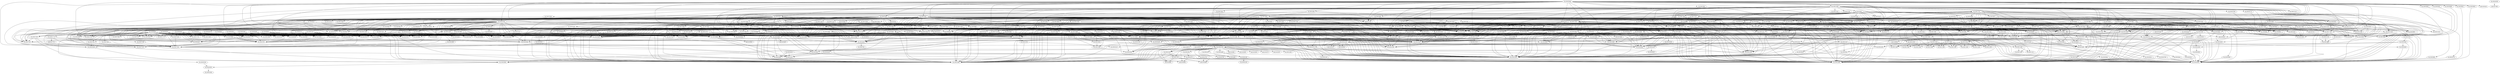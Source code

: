 digraph code {
  "0x000200e8" [label="fcn.000200e8"];
  "0x000200e8" -> "0x0001ff04";
  "0x0001ff04" [label="fcn.0001ff04"];
  "0x000200e8" -> "0x00030c48";
  "0x00030c48" [label="unk.0x30c48"];
  "0x000200e8" -> "0x0001f46c";
  "0x0001f46c" [label="fcn.0001f46c"];
  "0x000200e8" -> "0x000284d4";
  "0x000284d4" [label="fcn.000284d4"];
  "0x000200e8" -> "0x00028a0c";
  "0x00028a0c" [label="fcn.00028a0c"];
  "0x000200e8" -> "0x000296c0";
  "0x000296c0" [label="fcn.000296c0"];
  "0x000200e8" -> "0x00028494";
  "0x00028494" [label="fcn.00028494"];
  "0x000200e8" -> "0x0002b934";
  "0x0002b934" [label="fcn.0002b934"];
  "0x000200e8" -> "0x0002b728";
  "0x0002b728" [label="fcn.0002b728"];
  "0x000200e8" -> "0x0002e5e8";
  "0x0002e5e8" [label="fcn.0002e5e8"];
  "0x000200e8" -> "0x0002c960";
  "0x0002c960" [label="fcn.0002c960"];
  "0x000200e8" -> "0x000171e0";
  "0x000171e0" [label="fcn.000171e0"];
  "0x000200e8" -> "0x0002ce60";
  "0x0002ce60" [label="fcn.0002ce60"];
  "0x000200e8" -> "0x000299f4";
  "0x000299f4" [label="fcn.000299f4"];
  "0x000200e8" -> "0x00029390";
  "0x00029390" [label="fcn.00029390"];
  "0x000200e8" -> "0x0001fd60";
  "0x0001fd60" [label="fcn.0001fd60"];
  "0x000200e8" -> "0x0001f6d4";
  "0x0001f6d4" [label="fcn.0001f6d4"];
  "0x000200e8" -> "0x0003210c";
  "0x0003210c" [label="fcn.0003210c"];
  "0x000200e8" -> "0x0002f660";
  "0x0002f660" [label="fcn.0002f660"];
  "0x000200e8" -> "0x0003377c";
  "0x0003377c" [label="fcn.0003377c"];
  "0x000200e8" -> "0x0002c8a0";
  "0x0002c8a0" [label="fcn.0002c8a0"];
  "0x000200e8" -> "0x0002cc88";
  "0x0002cc88" [label="fcn.0002cc88"];
  "0x000200e8" -> "0x00029a24";
  "0x00029a24" [label="fcn.00029a24"];
  "0x000200e8" -> "0x00028888";
  "0x00028888" [label="fcn.00028888"];
  "0x000200e8" -> "0x00028b7c";
  "0x00028b7c" [label="fcn.00028b7c"];
  "0x000200e8" -> "0x00032570";
  "0x00032570" [label="fcn.00032570"];
  "0x000200e8" -> "0x000311bc";
  "0x000311bc" [label="unk.0x311bc"];
  "0x000200e8" -> "0x000209dc";
  "0x000209dc" [label="fcn.000209dc"];
  "0x000200e8" -> "0x000101f0";
  "0x000101f0" [label="fcn.000101f0"];
  "0x000200e8" -> "0x0001f49c";
  "0x0001f49c" [label="fcn.0001f49c"];
  "0x000200e8" -> "0x00020014";
  "0x00020014" [label="fcn.00020014"];
  "0x000200e8" -> "0x000326a8";
  "0x000326a8" [label="fcn.000326a8"];
  "0x000200e8" -> "0x00028b3c";
  "0x00028b3c" [label="fcn.00028b3c"];
  "0x000200e8" -> "0x0001a5d8";
  "0x0001a5d8" [label="fcn.0001a5d8"];
  "0x000200e8" -> "0x0002c940";
  "0x0002c940" [label="fcn.0002c940"];
  "0x000200e8" -> "0x00031a98";
  "0x00031a98" [label="unk.0x31a98"];
  "0x000200e8" -> "0x00032800";
  "0x00032800" [label="fcn.00032800"];
  "0x000200e8" -> "0x00028604";
  "0x00028604" [label="fcn.00028604"];
  "0x000200e8" -> "0x0002871c";
  "0x0002871c" [label="fcn.0002871c"];
  "0x000200e8" -> "0x000315ac";
  "0x000315ac" [label="fcn.000315ac"];
  "0x000200e8" -> "0x000151c0";
  "0x000151c0" [label="fcn.000151c0"];
  "0x000200e8" -> "0x000220bc";
  "0x000220bc" [label="fcn.000220bc"];
  "0x000200e8" -> "0x000317dc";
  "0x000317dc" [label="fcn.000317dc"];
  "0x000200e8" -> "0x00014f14";
  "0x00014f14" [label="fcn.00014f14"];
  "0x000200e8" -> "0x0001ef38";
  "0x0001ef38" [label="fcn.0001ef38"];
  "0x000200e8" -> "0x0001ffb8";
  "0x0001ffb8" [label="fcn.0001ffb8"];
  "0x000200e8" -> "0x0001f190";
  "0x0001f190" [label="fcn.0001f190"];
  "0x000200e8" -> "0x0001f63c";
  "0x0001f63c" [label="fcn.0001f63c"];
  "0x000200e8" -> "0x0000f4fc";
  "0x0000f4fc" [label="fcn.0000f4fc"];
  "0x000200e8" -> "0x00027bb4";
  "0x00027bb4" [label="fcn.00027bb4"];
  "0x000200e8" -> "0x0002c880";
  "0x0002c880" [label="fcn.0002c880"];
  "0x000200e8" -> "0x00028d0c";
  "0x00028d0c" [label="fcn.00028d0c"];
  "0x0000ab54" [label="fcn.0000ab54"];
  "0x0000ab54" -> "0x0000aacc";
  "0x0000aacc" [label="fcn.0000aacc"];
  "0x0000ab54" -> "0x00027ecc";
  "0x00027ecc" [label="fcn.00027ecc"];
  "0x00027ecc" [label="fcn.00027ecc"];
  "0x00027ecc" -> "0x00028198";
  "0x00028198" [label="fcn.00028198"];
  "0x00027ecc" -> "0x0002809c";
  "0x0002809c" [label="fcn.0002809c"];
  "0x000282dc" [label="fcn.000282dc"];
  "0x000282dc" -> "0x000281b0";
  "0x000281b0" [label="fcn.000281b0"];
  "0x000281b0" [label="fcn.000281b0"];
  "0x000281b0" -> "0x000282f4";
  "0x000282f4" [label="fcn.000282f4"];
  "0x000282f4" [label="fcn.000282f4"];
  "0x000282f4" -> "0x000325b8";
  "0x000325b8" [label="fcn.000325b8"];
  "0x00027cc8" [label="fcn.00027cc8"];
  "0x00027cc8" -> "0x00027bb4";
  "0x00027bb4" [label="fcn.00027bb4"];
  "0x00027cc8" -> "0x00027ca4";
  "0x00027ca4" [label="fcn.00027ca4"];
  "0x00028b7c" [label="fcn.00028b7c"];
  "0x00028b7c" -> "0x00033cb0";
  "0x00033cb0" [label="fcn.00033cb0"];
  "0x00028988" [label="fcn.00028988"];
  "0x00028988" -> "0x00033950";
  "0x00033950" [label="fcn.00033950"];
  "0x00028988" -> "0x00032aa8";
  "0x00032aa8" [label="fcn.00032aa8"];
  "0x00028988" -> "0x00028944";
  "0x00028944" [label="unk.0x28944"];
  "0x00028988" -> "0x00032a20";
  "0x00032a20" [label="fcn.00032a20"];
  "0x000283a0" [label="fcn.000283a0"];
  "0x000283a0" -> "0x00033950";
  "0x00033950" [label="fcn.00033950"];
  "0x000283a0" -> "0x00032aa8";
  "0x00032aa8" [label="fcn.00032aa8"];
  "0x000283a0" -> "0x00032a20";
  "0x00032a20" [label="fcn.00032a20"];
  "0x000208b0" [label="fcn.000208b0"];
  "0x000208b0" -> "0x0002c880";
  "0x0002c880" [label="fcn.0002c880"];
  "0x000208b0" -> "0x000207f0";
  "0x000207f0" [label="fcn.000207f0"];
  "0x00027d20" [label="fcn.00027d20"];
  "0x00027d20" -> "0x00028198";
  "0x00028198" [label="fcn.00028198"];
  "0x00027d20" -> "0x0002809c";
  "0x0002809c" [label="fcn.0002809c"];
  "0x00027d20" -> "0x00027cc8";
  "0x00027cc8" [label="fcn.00027cc8"];
  "0x00028198" [label="fcn.00028198"];
  "0x00028198" -> "0x0002809c";
  "0x0002809c" [label="fcn.0002809c"];
  "0x0002809c" [label="fcn.0002809c"];
  "0x0002809c" -> "0x000282f4";
  "0x000282f4" [label="fcn.000282f4"];
  "0x00027c48" [label="fcn.00027c48"];
  "0x00027c48" -> "0x00027bb4";
  "0x00027bb4" [label="fcn.00027bb4"];
  "0x0002933c" [label="fcn.0002933c"];
  "0x0002933c" -> "0x00033950";
  "0x00033950" [label="fcn.00033950"];
  "0x00027e50" [label="fcn.00027e50"];
  "0x00027e50" -> "0x00027bb4";
  "0x00027bb4" [label="fcn.00027bb4"];
  "0x00027bdc" [label="fcn.00027bdc"];
  "0x00027bdc" -> "0x00027bb4";
  "0x00027bb4" [label="fcn.00027bb4"];
  "0x0002e92c" [label="fcn.0002e92c"];
  "0x0002e92c" -> "0x00037fec";
  "0x00037fec" [label="fcn.00037fec"];
  "0x0002871c" [label="fcn.0002871c"];
  "0x0002871c" -> "0x00033950";
  "0x00033950" [label="fcn.00033950"];
  "0x0000ab84" [label="fcn.0000ab84"];
  "0x0000ab84" -> "0x0003210c";
  "0x0003210c" [label="fcn.0003210c"];
  "0x0000ab84" -> "0x000285b8";
  "0x000285b8" [label="fcn.000285b8"];
  "0x0000ab84" -> "0x000326a8";
  "0x000326a8" [label="fcn.000326a8"];
  "0x0000ab84" -> "0x0002871c";
  "0x0002871c" [label="fcn.0002871c"];
  "0x0000ab84" -> "0x000317dc";
  "0x000317dc" [label="fcn.000317dc"];
  "0x0000af10" [label="fcn.0000af10"];
  "0x0000af10" -> "0x00030140";
  "0x00030140" [label="fcn.00030140"];
  "0x0000af10" -> "0x00030280";
  "0x00030280" [label="fcn.00030280"];
  "0x0000b148" [label="fcn.0000b148"];
  "0x0000b148" -> "0x0002c8a0";
  "0x0002c8a0" [label="fcn.0002c8a0"];
  "0x0000b148" -> "0x0002cb54";
  "0x0002cb54" [label="fcn.0002cb54"];
  "0x0000b148" -> "0x0002c960";
  "0x0002c960" [label="fcn.0002c960"];
  "0x0000b148" -> "0x0002c880";
  "0x0002c880" [label="fcn.0002c880"];
  "0x0000b0d0" [label="fcn.0000b0d0"];
  "0x0000b0d0" -> "0x0000b04c";
  "0x0000b04c" [label="fcn.0000b04c"];
  "0x0002d104" [label="fcn.0002d104"];
  "0x0002d104" -> "0x0002cf74";
  "0x0002cf74" [label="fcn.0002cf74"];
  "0x0002cf74" [label="fcn.0002cf74"];
  "0x0002cf74" -> "0x000349e8";
  "0x000349e8" [label="unk.0x349e8"];
  "0x0002cf74" -> "0x0002c880";
  "0x0002c880" [label="fcn.0002c880"];
  "0x0002cf74" -> "0x0002c960";
  "0x0002c960" [label="fcn.0002c960"];
  "0x0002cf74" -> "0x00033950";
  "0x00033950" [label="fcn.00033950"];
  "0x00029984" [label="fcn.00029984"];
  "0x00029984" -> "0x0002a5c0";
  "0x0002a5c0" [label="fcn.0002a5c0"];
  "0x0002a5c0" [label="fcn.0002a5c0"];
  "0x0002a5c0" -> "0x00033950";
  "0x00033950" [label="fcn.00033950"];
  "0x0002a5c0" -> "0x000324d8";
  "0x000324d8" [label="unk.0x324d8"];
  "0x0002a5c0" -> "0x0003486c";
  "0x0003486c" [label="unk.0x3486c"];
  "0x0002a5c0" -> "0x0002a7dc";
  "0x0002a7dc" [label="fcn.0002a7dc"];
  "0x000297cc" [label="fcn.000297cc"];
  "0x000297cc" -> "0x00033950";
  "0x00033950" [label="fcn.00033950"];
  "0x000297cc" -> "0x000324d8";
  "0x000324d8" [label="unk.0x324d8"];
  "0x000297cc" -> "0x0002c5c8";
  "0x0002c5c8" [label="fcn.0002c5c8"];
  "0x000297cc" -> "0x0002c4c0";
  "0x0002c4c0" [label="fcn.0002c4c0"];
  "0x0000b228" [label="fcn.0000b228"];
  "0x0000b228" -> "0x0002c8a0";
  "0x0002c8a0" [label="fcn.0002c8a0"];
  "0x0000b228" -> "0x0002cb54";
  "0x0002cb54" [label="fcn.0002cb54"];
  "0x0000b228" -> "0x0002c960";
  "0x0002c960" [label="fcn.0002c960"];
  "0x0000b228" -> "0x0002e92c";
  "0x0002e92c" [label="fcn.0002e92c"];
  "0x0000b228" -> "0x0002c880";
  "0x0002c880" [label="fcn.0002c880"];
  "0x0000b228" -> "0x0000b148";
  "0x0000b148" [label="fcn.0000b148"];
  "0x0000b228" -> "0x0002f5b8";
  "0x0002f5b8" [label="fcn.0002f5b8"];
  "0x0000b228" -> "0x00030f88";
  "0x00030f88" [label="fcn.00030f88"];
  "0x0000b228" -> "0x0000b084";
  "0x0000b084" [label="fcn.0000b084"];
  "0x0000b228" -> "0x0000b0d0";
  "0x0000b0d0" [label="fcn.0000b0d0"];
  "0x0000b228" -> "0x0002f570";
  "0x0002f570" [label="fcn.0002f570"];
  "0x0000b228" -> "0x0002f4e8";
  "0x0002f4e8" [label="fcn.0002f4e8"];
  "0x0000b228" -> "0x0002933c";
  "0x0002933c" [label="fcn.0002933c"];
  "0x0000b228" -> "0x0002d104";
  "0x0002d104" [label="fcn.0002d104"];
  "0x0000b228" -> "0x00029984";
  "0x00029984" [label="fcn.00029984"];
  "0x0000b228" -> "0x00032800";
  "0x00032800" [label="fcn.00032800"];
  "0x0000b228" -> "0x000282dc";
  "0x000282dc" [label="fcn.000282dc"];
  "0x0000b228" -> "0x000297cc";
  "0x000297cc" [label="fcn.000297cc"];
  "0x0000b228" -> "0x000317dc";
  "0x000317dc" [label="fcn.000317dc"];
  "0x0002ef14" [label="fcn.0002ef14"];
  "0x0002ef14" -> "0x0002ef30";
  "0x0002ef30" [label="fcn.0002ef30"];
  "0x0002ef30" [label="fcn.0002ef30"];
  "0x0002ef30" -> "0x00033950";
  "0x00033950" [label="fcn.00033950"];
  "0x0002ef30" -> "0x0002ec40";
  "0x0002ec40" [label="fcn.0002ec40"];
  "0x0002ec40" [label="fcn.0002ec40"];
  "0x0002ec40" -> "0x00039070";
  "0x00039070" [label="unk.0x39070"];
  "0x0002ec40" -> "0x00033950";
  "0x00033950" [label="fcn.00033950"];
  "0x0002ec40" -> "0x00039024";
  "0x00039024" [label="unk.0x39024"];
  "0x0002ec40" -> "0x0002cc88";
  "0x0002cc88" [label="fcn.0002cc88"];
  "0x0002ec40" -> "0x0002e270";
  "0x0002e270" [label="fcn.0002e270"];
  "0x0002ec40" -> "0x0002c8a0";
  "0x0002c8a0" [label="fcn.0002c8a0"];
  "0x0002ec40" -> "0x000381dc";
  "0x000381dc" [label="unk.0x381dc"];
  "0x0002ec40" -> "0x000308a4";
  "0x000308a4" [label="fcn.000308a4"];
  "0x0002ec40" -> "0x000380e4";
  "0x000380e4" [label="unk.0x380e4"];
  "0x0002ec40" -> "0x0002c880";
  "0x0002c880" [label="fcn.0002c880"];
  "0x0000bdf0" [label="fcn.0000bdf0"];
  "0x0000bdf0" -> "0x0002e92c";
  "0x0002e92c" [label="fcn.0002e92c"];
  "0x0000bdf0" -> "0x0002ef14";
  "0x0002ef14" [label="fcn.0002ef14"];
  "0x0000bdf0" -> "0x0002c880";
  "0x0002c880" [label="fcn.0002c880"];
  "0x0000b8d8" [label="fcn.0000b8d8"];
  "0x0000b8d8" -> "0x0002c8a0";
  "0x0002c8a0" [label="fcn.0002c8a0"];
  "0x0000b8d8" -> "0x0000b148";
  "0x0000b148" [label="fcn.0000b148"];
  "0x0000b8d8" -> "0x00030fa0";
  "0x00030fa0" [label="fcn.00030fa0"];
  "0x0000b8d8" -> "0x0002cb54";
  "0x0002cb54" [label="fcn.0002cb54"];
  "0x0000b8d8" -> "0x0002c960";
  "0x0002c960" [label="fcn.0002c960"];
  "0x0000b8d8" -> "0x00030f88";
  "0x00030f88" [label="fcn.00030f88"];
  "0x0000b8d8" -> "0x0002f5b8";
  "0x0002f5b8" [label="fcn.0002f5b8"];
  "0x0000b8d8" -> "0x0000b084";
  "0x0000b084" [label="fcn.0000b084"];
  "0x0000b8d8" -> "0x0000b0d0";
  "0x0000b0d0" [label="fcn.0000b0d0"];
  "0x0000b8d8" -> "0x0002f570";
  "0x0002f570" [label="fcn.0002f570"];
  "0x0000b8d8" -> "0x000326a8";
  "0x000326a8" [label="fcn.000326a8"];
  "0x0000b8d8" -> "0x0000b228";
  "0x0000b228" [label="fcn.0000b228"];
  "0x0000b8d8" -> "0x0002f4e8";
  "0x0002f4e8" [label="fcn.0002f4e8"];
  "0x0000b8d8" -> "0x0002933c";
  "0x0002933c" [label="fcn.0002933c"];
  "0x0000b8d8" -> "0x0002d104";
  "0x0002d104" [label="fcn.0002d104"];
  "0x0000b8d8" -> "0x00029984";
  "0x00029984" [label="fcn.00029984"];
  "0x0000b8d8" -> "0x00032800";
  "0x00032800" [label="fcn.00032800"];
  "0x0000b8d8" -> "0x000297cc";
  "0x000297cc" [label="fcn.000297cc"];
  "0x0000b8d8" -> "0x000317dc";
  "0x000317dc" [label="fcn.000317dc"];
  "0x0002084c" [label="fcn.0002084c"];
  "0x0002084c" -> "0x000207f0";
  "0x000207f0" [label="fcn.000207f0"];
  "0x0000ab28" [label="fcn.0000ab28"];
  "0x0000ab28" -> "0x0000aacc";
  "0x0000aacc" [label="fcn.0000aacc"];
  "0x0000ab28" -> "0x0002e92c";
  "0x0002e92c" [label="fcn.0002e92c"];
  "0x00028494" [label="fcn.00028494"];
  "0x00028494" -> "0x00033950";
  "0x00033950" [label="fcn.00033950"];
  "0x0000f4fc" [label="fcn.0000f4fc"];
  "0x0000f4fc" -> "0x00028494";
  "0x00028494" [label="fcn.00028494"];
  "0x000296c0" [label="fcn.000296c0"];
  "0x000296c0" -> "0x00029f10";
  "0x00029f10" [label="fcn.00029f10"];
  "0x00029f10" [label="fcn.00029f10"];
  "0x00029f10" -> "0x00033950";
  "0x00033950" [label="fcn.00033950"];
  "0x00029f10" -> "0x000308a4";
  "0x000308a4" [label="fcn.000308a4"];
  "0x00029f10" -> "0x0002f808";
  "0x0002f808" [label="fcn.0002f808"];
  "0x00029f10" -> "0x000283a0";
  "0x000283a0" [label="fcn.000283a0"];
  "0x00029f10" -> "0x00032890";
  "0x00032890" [label="fcn.00032890"];
  "0x00029f10" -> "0x0002d168";
  "0x0002d168" [label="fcn.0002d168"];
  "0x00029f10" -> "0x000324d8";
  "0x000324d8" [label="unk.0x324d8"];
  "0x0002b934" [label="fcn.0002b934"];
  "0x0002b934" -> "0x00033950";
  "0x00033950" [label="fcn.00033950"];
  "0x0002b934" -> "0x000324d8";
  "0x000324d8" [label="unk.0x324d8"];
  "0x0002b934" -> "0x0002c420";
  "0x0002c420" [label="fcn.0002c420"];
  "0x00029390" [label="fcn.00029390"];
  "0x00029390" -> "0x00033950";
  "0x00033950" [label="fcn.00033950"];
  "0x00029390" -> "0x000324d8";
  "0x000324d8" [label="unk.0x324d8"];
  "0x00029390" -> "0x0002c074";
  "0x0002c074" [label="fcn.0002c074"];
  "0x00029390" -> "0x00032800";
  "0x00032800" [label="fcn.00032800"];
  "0x00029390" -> "0x000308a4";
  "0x000308a4" [label="fcn.000308a4"];
  "0x00029390" -> "0x0002bdc4";
  "0x0002bdc4" [label="fcn.0002bdc4"];
  "0x0000f56c" [label="fcn.0000f56c"];
  "0x0000f56c" -> "0x0002c960";
  "0x0002c960" [label="fcn.0002c960"];
  "0x0000f92c" [label="fcn.0000f92c"];
  "0x0000f92c" -> "0x0002c850";
  "0x0002c850" [label="fcn.0002c850"];
  "0x00010fe4" [label="fcn.00010fe4"];
  "0x00010fe4" -> "0x0002863c";
  "0x0002863c" [label="fcn.0002863c"];
  "0x00010fe4" -> "0x0002f0e0";
  "0x0002f0e0" [label="fcn.0002f0e0"];
  "0x00010fe4" -> "0x0002933c";
  "0x0002933c" [label="fcn.0002933c"];
  "0x00010fe4" -> "0x00028988";
  "0x00028988" [label="fcn.00028988"];
  "0x00010fe4" -> "0x0002f1dc";
  "0x0002f1dc" [label="fcn.0002f1dc"];
  "0x0002e910" [label="fcn.0002e910"];
  "0x0002e910" -> "0x000349e8";
  "0x000349e8" [label="unk.0x349e8"];
  "0x000299d0" [label="fcn.000299d0"];
  "0x000299d0" -> "0x00029a58";
  "0x00029a58" [label="fcn.00029a58"];
  "0x00029a58" [label="fcn.00029a58"];
  "0x00029a58" -> "0x0002a7dc";
  "0x0002a7dc" [label="fcn.0002a7dc"];
  "0x0002a7dc" [label="fcn.0002a7dc"];
  "0x0002a7dc" -> "0x0002aed0";
  "0x0002aed0" [label="fcn.0002aed0"];
  "0x0002a7dc" -> "0x0002c960";
  "0x0002c960" [label="fcn.0002c960"];
  "0x0002a7dc" -> "0x00034688";
  "0x00034688" [label="unk.0x34688"];
  "0x0002a7dc" -> "0x0002af70";
  "0x0002af70" [label="fcn.0002af70"];
  "0x0002a7dc" -> "0x0002b1b8";
  "0x0002b1b8" [label="fcn.0002b1b8"];
  "0x0002a7dc" -> "0x0002afb4";
  "0x0002afb4" [label="fcn.0002afb4"];
  "0x0002a7dc" -> "0x000349bc";
  "0x000349bc" [label="unk.0x349bc"];
  "0x0002a7dc" -> "0x00034948";
  "0x00034948" [label="unk.0x34948"];
  "0x0002a7dc" -> "0x000349e8";
  "0x000349e8" [label="unk.0x349e8"];
  "0x0002a7dc" -> "0x00034b44";
  "0x00034b44" [label="unk.0x34b44"];
  "0x0002a7dc" -> "0x00034474";
  "0x00034474" [label="unk.0x34474"];
  "0x0002a7dc" -> "0x00034420";
  "0x00034420" [label="unk.0x34420"];
  "0x0002a7dc" -> "0x0002cd44";
  "0x0002cd44" [label="fcn.0002cd44"];
  "0x0002a7dc" -> "0x00033950";
  "0x00033950" [label="fcn.00033950"];
  "0x0002a7dc" -> "0x0002cf5c";
  "0x0002cf5c" [label="fcn.0002cf5c"];
  "0x0002a7dc" -> "0x0002a704";
  "0x0002a704" [label="fcn.0002a704"];
  "0x0002a7dc" -> "0x0002c5c8";
  "0x0002c5c8" [label="fcn.0002c5c8"];
  "0x0002863c" [label="fcn.0002863c"];
  "0x0002863c" -> "0x00033950";
  "0x00033950" [label="fcn.00033950"];
  "0x0002863c" -> "0x00032aa8";
  "0x00032aa8" [label="fcn.00032aa8"];
  "0x0002863c" -> "0x00032a20";
  "0x00032a20" [label="fcn.00032a20"];
  "0x0002d138" [label="fcn.0002d138"];
  "0x0002d138" -> "0x00036f70";
  "0x00036f70" [label="fcn.00036f70"];
  "0x0000fb88" [label="fcn.0000fb88"];
  "0x0000fb88" -> "0x0002863c";
  "0x0002863c" [label="fcn.0002863c"];
  "0x0000fb88" -> "0x0002f0e0";
  "0x0002f0e0" [label="fcn.0002f0e0"];
  "0x0000fb88" -> "0x0002933c";
  "0x0002933c" [label="fcn.0002933c"];
  "0x0000fb88" -> "0x00028988";
  "0x00028988" [label="fcn.00028988"];
  "0x0000fb88" -> "0x0002f1dc";
  "0x0002f1dc" [label="fcn.0002f1dc"];
  "0x0002b728" [label="fcn.0002b728"];
  "0x0002b728" -> "0x0002b788";
  "0x0002b788" [label="fcn.0002b788"];
  "0x0002b788" [label="fcn.0002b788"];
  "0x0002b788" -> "0x0002c960";
  "0x0002c960" [label="fcn.0002c960"];
  "0x0002b788" -> "0x00035410";
  "0x00035410" [label="fcn.00035410"];
  "0x0000fb20" [label="fcn.0000fb20"];
  "0x0000fb20" -> "0x000299d0";
  "0x000299d0" [label="fcn.000299d0"];
  "0x0000fb20" -> "0x0002c960";
  "0x0002c960" [label="fcn.0002c960"];
  "0x0000fb20" -> "0x0002f42c";
  "0x0002f42c" [label="fcn.0002f42c"];
  "0x0000fe4c" [label="fcn.0000fe4c"];
  "0x0000fe4c" -> "0x0002b728";
  "0x0002b728" [label="fcn.0002b728"];
  "0x00015924" [label="fcn.00015924"];
  "0x00015924" -> "0x0002b728";
  "0x0002b728" [label="fcn.0002b728"];
  "0x00028a4c" [label="fcn.00028a4c"];
  "0x00028a4c" -> "0x00033950";
  "0x00033950" [label="fcn.00033950"];
  "0x00021774" [label="fcn.00021774"];
  "0x00021774" -> "0x0002f808";
  "0x0002f808" [label="fcn.0002f808"];
  "0x00021774" -> "0x00027ca4";
  "0x00027ca4" [label="fcn.00027ca4"];
  "0x00021774" -> "0x00021724";
  "0x00021724" [label="unk.0x21724"];
  "0x00020974" [label="fcn.00020974"];
  "0x00020974" -> "0x00028b7c";
  "0x00028b7c" [label="fcn.00028b7c"];
  "0x00020974" -> "0x00032570";
  "0x00032570" [label="fcn.00032570"];
  "0x00020974" -> "0x000285b8";
  "0x000285b8" [label="fcn.000285b8"];
  "0x00020974" -> "0x0002935c";
  "0x0002935c" [label="fcn.0002935c"];
  "0x0002935c" [label="fcn.0002935c"];
  "0x0002935c" -> "0x00033ed4";
  "0x00033ed4" [label="fcn.00033ed4"];
  "0x0000af74" [label="fcn.0000af74"];
  "0x0000af74" -> "0x0000af10";
  "0x0000af10" [label="fcn.0000af10"];
  "0x0000e428" [label="fcn.0000e428"];
  "0x0000e428" -> "0x00030140";
  "0x00030140" [label="fcn.00030140"];
  "0x0000e428" -> "0x0000ab54";
  "0x0000ab54" [label="fcn.0000ab54"];
  "0x0000e428" -> "0x0002f5b8";
  "0x0002f5b8" [label="fcn.0002f5b8"];
  "0x0000e428" -> "0x0002f570";
  "0x0002f570" [label="fcn.0002f570"];
  "0x0000e428" -> "0x0000f408";
  "0x0000f408" [label="fcn.0000f408"];
  "0x0000e428" -> "0x0000f458";
  "0x0000f458" [label="fcn.0000f458"];
  "0x0000e428" -> "0x0002f4e8";
  "0x0002f4e8" [label="fcn.0002f4e8"];
  "0x0000e428" -> "0x000207f0";
  "0x000207f0" [label="fcn.000207f0"];
  "0x0000e428" -> "0x0002084c";
  "0x0002084c" [label="fcn.0002084c"];
  "0x0000e428" -> "0x00032800";
  "0x00032800" [label="fcn.00032800"];
  "0x0000e914" [label="fcn.0000e914"];
  "0x0000e914" -> "0x00030140";
  "0x00030140" [label="fcn.00030140"];
  "0x0000e914" -> "0x0000ab54";
  "0x0000ab54" [label="fcn.0000ab54"];
  "0x0000e914" -> "0x00021720";
  "0x00021720" [label="fcn.00021720"];
  "0x0000e914" -> "0x00021658";
  "0x00021658" [label="fcn.00021658"];
  "0x0000e914" -> "0x0002f5b8";
  "0x0002f5b8" [label="fcn.0002f5b8"];
  "0x0000e914" -> "0x0002f570";
  "0x0002f570" [label="fcn.0002f570"];
  "0x0000e914" -> "0x00027ca4";
  "0x00027ca4" [label="fcn.00027ca4"];
  "0x0000e914" -> "0x0000f408";
  "0x0000f408" [label="fcn.0000f408"];
  "0x0000e914" -> "0x0000f458";
  "0x0000f458" [label="fcn.0000f458"];
  "0x0000e914" -> "0x0002f4e8";
  "0x0002f4e8" [label="fcn.0002f4e8"];
  "0x0000e914" -> "0x000207f0";
  "0x000207f0" [label="fcn.000207f0"];
  "0x0000e914" -> "0x00032800";
  "0x00032800" [label="fcn.00032800"];
  "0x0000ed4c" [label="fcn.0000ed4c"];
  "0x0000ed4c" -> "0x00030140";
  "0x00030140" [label="fcn.00030140"];
  "0x0000ed4c" -> "0x0000ab54";
  "0x0000ab54" [label="fcn.0000ab54"];
  "0x0000ed4c" -> "0x0000aacc";
  "0x0000aacc" [label="fcn.0000aacc"];
  "0x0000ed4c" -> "0x00021720";
  "0x00021720" [label="fcn.00021720"];
  "0x0000ed4c" -> "0x00021658";
  "0x00021658" [label="fcn.00021658"];
  "0x0000ed4c" -> "0x00032890";
  "0x00032890" [label="fcn.00032890"];
  "0x0000ed4c" -> "0x0002171c";
  "0x0002171c" [label="fcn.0002171c"];
  "0x0000ed4c" -> "0x000329b0";
  "0x000329b0" [label="fcn.000329b0"];
  "0x0000ed4c" -> "0x00032800";
  "0x00032800" [label="fcn.00032800"];
  "0x0000ed4c" -> "0x00027e50";
  "0x00027e50" [label="fcn.00027e50"];
  "0x0000ed4c" -> "0x00027ca4";
  "0x00027ca4" [label="fcn.00027ca4"];
  "0x0000ed4c" -> "0x0002e92c";
  "0x0002e92c" [label="fcn.0002e92c"];
  "0x0000ed4c" -> "0x00027bb4";
  "0x00027bb4" [label="fcn.00027bb4"];
  "0x0000ed4c" -> "0x0002f5b8";
  "0x0002f5b8" [label="fcn.0002f5b8"];
  "0x0000ed4c" -> "0x0002f570";
  "0x0002f570" [label="fcn.0002f570"];
  "0x0000ed4c" -> "0x000208b0";
  "0x000208b0" [label="fcn.000208b0"];
  "0x0000ed4c" -> "0x0000f408";
  "0x0000f408" [label="fcn.0000f408"];
  "0x0000ed4c" -> "0x0000f458";
  "0x0000f458" [label="fcn.0000f458"];
  "0x0000ed4c" -> "0x0002f4e8";
  "0x0002f4e8" [label="fcn.0002f4e8"];
  "0x0000ed4c" -> "0x000207f0";
  "0x000207f0" [label="fcn.000207f0"];
  "0x0000e1ac" [label="fcn.0000e1ac"];
  "0x0000e1ac" -> "0x00030140";
  "0x00030140" [label="fcn.00030140"];
  "0x0000e1ac" -> "0x0000ab54";
  "0x0000ab54" [label="fcn.0000ab54"];
  "0x0000e1ac" -> "0x000207f0";
  "0x000207f0" [label="fcn.000207f0"];
  "0x0000e1ac" -> "0x0002f5b8";
  "0x0002f5b8" [label="fcn.0002f5b8"];
  "0x0000e1ac" -> "0x0002f058";
  "0x0002f058" [label="fcn.0002f058"];
  "0x0000e1ac" -> "0x0002f0e0";
  "0x0002f0e0" [label="fcn.0002f0e0"];
  "0x0000e1ac" -> "0x0002f42c";
  "0x0002f42c" [label="fcn.0002f42c"];
  "0x0000e1ac" -> "0x0002084c";
  "0x0002084c" [label="fcn.0002084c"];
  "0x0000db00" [label="fcn.0000db00"];
  "0x0000db00" -> "0x00030140";
  "0x00030140" [label="fcn.00030140"];
  "0x0000db00" -> "0x0000ab54";
  "0x0000ab54" [label="fcn.0000ab54"];
  "0x0000db00" -> "0x0000ab28";
  "0x0000ab28" [label="fcn.0000ab28"];
  "0x0000db00" -> "0x0002f5b8";
  "0x0002f5b8" [label="fcn.0002f5b8"];
  "0x0000db00" -> "0x0002f570";
  "0x0002f570" [label="fcn.0002f570"];
  "0x0000db00" -> "0x000207f0";
  "0x000207f0" [label="fcn.000207f0"];
  "0x0000db00" -> "0x0000f408";
  "0x0000f408" [label="fcn.0000f408"];
  "0x0000db00" -> "0x0000f458";
  "0x0000f458" [label="fcn.0000f458"];
  "0x0000db00" -> "0x0002f4e8";
  "0x0002f4e8" [label="fcn.0002f4e8"];
  "0x0000db00" -> "0x00032800";
  "0x00032800" [label="fcn.00032800"];
  "0x0000d408" [label="fcn.0000d408"];
  "0x0000d408" -> "0x00030140";
  "0x00030140" [label="fcn.00030140"];
  "0x0000d408" -> "0x0000ab54";
  "0x0000ab54" [label="fcn.0000ab54"];
  "0x0000d408" -> "0x0000ab28";
  "0x0000ab28" [label="fcn.0000ab28"];
  "0x0000d408" -> "0x0002f5b8";
  "0x0002f5b8" [label="fcn.0002f5b8"];
  "0x0000d408" -> "0x0002f570";
  "0x0002f570" [label="fcn.0002f570"];
  "0x0000d408" -> "0x000207f0";
  "0x000207f0" [label="fcn.000207f0"];
  "0x0000d408" -> "0x0002084c";
  "0x0002084c" [label="fcn.0002084c"];
  "0x0000d408" -> "0x0000f408";
  "0x0000f408" [label="fcn.0000f408"];
  "0x0000d408" -> "0x0000f458";
  "0x0000f458" [label="fcn.0000f458"];
  "0x0000d408" -> "0x0002f4e8";
  "0x0002f4e8" [label="fcn.0002f4e8"];
  "0x0000d408" -> "0x00032800";
  "0x00032800" [label="fcn.00032800"];
  "0x0000cc54" [label="fcn.0000cc54"];
  "0x0000cc54" -> "0x00030140";
  "0x00030140" [label="fcn.00030140"];
  "0x0000cc54" -> "0x0000ab54";
  "0x0000ab54" [label="fcn.0000ab54"];
  "0x0000cc54" -> "0x0002f5b8";
  "0x0002f5b8" [label="fcn.0002f5b8"];
  "0x0000cc54" -> "0x0002f570";
  "0x0002f570" [label="fcn.0002f570"];
  "0x0000cc54" -> "0x000283a0";
  "0x000283a0" [label="fcn.000283a0"];
  "0x0000cc54" -> "0x0002f0e0";
  "0x0002f0e0" [label="fcn.0002f0e0"];
  "0x0000cc54" -> "0x00028b7c";
  "0x00028b7c" [label="fcn.00028b7c"];
  "0x0000cc54" -> "0x0002f360";
  "0x0002f360" [label="unk.0x2f360"];
  "0x0000cc54" -> "0x00032800";
  "0x00032800" [label="fcn.00032800"];
  "0x0000cc54" -> "0x000207f0";
  "0x000207f0" [label="fcn.000207f0"];
  "0x0000cc54" -> "0x0002f808";
  "0x0002f808" [label="fcn.0002f808"];
  "0x0000cc54" -> "0x0002084c";
  "0x0002084c" [label="fcn.0002084c"];
  "0x0000cc54" -> "0x0000f408";
  "0x0000f408" [label="fcn.0000f408"];
  "0x0000cc54" -> "0x0000f458";
  "0x0000f458" [label="fcn.0000f458"];
  "0x0000cc54" -> "0x0002f4e8";
  "0x0002f4e8" [label="fcn.0002f4e8"];
  "0x0000c638" [label="fcn.0000c638"];
  "0x0000c638" -> "0x00030140";
  "0x00030140" [label="fcn.00030140"];
  "0x0000c638" -> "0x0000ab54";
  "0x0000ab54" [label="fcn.0000ab54"];
  "0x0000c638" -> "0x0002f5b8";
  "0x0002f5b8" [label="fcn.0002f5b8"];
  "0x0000c638" -> "0x0002f570";
  "0x0002f570" [label="fcn.0002f570"];
  "0x0000c638" -> "0x000207f0";
  "0x000207f0" [label="fcn.000207f0"];
  "0x0000c638" -> "0x0000f408";
  "0x0000f408" [label="fcn.0000f408"];
  "0x0000c638" -> "0x0000f458";
  "0x0000f458" [label="fcn.0000f458"];
  "0x0000c638" -> "0x0002f4e8";
  "0x0002f4e8" [label="fcn.0002f4e8"];
  "0x0000c638" -> "0x0002084c";
  "0x0002084c" [label="fcn.0002084c"];
  "0x0000c638" -> "0x00032800";
  "0x00032800" [label="fcn.00032800"];
  "0x0000bfa4" [label="fcn.0000bfa4"];
  "0x0000bfa4" -> "0x00030140";
  "0x00030140" [label="fcn.00030140"];
  "0x0000bfa4" -> "0x0000ab54";
  "0x0000ab54" [label="fcn.0000ab54"];
  "0x0000bfa4" -> "0x0002f5b8";
  "0x0002f5b8" [label="fcn.0002f5b8"];
  "0x0000bfa4" -> "0x0002f570";
  "0x0002f570" [label="fcn.0002f570"];
  "0x0000bfa4" -> "0x000207f0";
  "0x000207f0" [label="fcn.000207f0"];
  "0x0000bfa4" -> "0x00027ca4";
  "0x00027ca4" [label="fcn.00027ca4"];
  "0x0000bfa4" -> "0x0000f408";
  "0x0000f408" [label="fcn.0000f408"];
  "0x0000bfa4" -> "0x0000f458";
  "0x0000f458" [label="fcn.0000f458"];
  "0x0000bfa4" -> "0x0002f4e8";
  "0x0002f4e8" [label="fcn.0002f4e8"];
  "0x0000bfa4" -> "0x0002084c";
  "0x0002084c" [label="fcn.0002084c"];
  "0x0000bfa4" -> "0x00032800";
  "0x00032800" [label="fcn.00032800"];
  "0x00008d3c" [label="fcn.00008d3c"];
  "0x00008d3c" -> "0x0000aacc";
  "0x0000aacc" [label="fcn.0000aacc"];
  "0x00008d3c" -> "0x0000ab54";
  "0x0000ab54" [label="fcn.0000ab54"];
  "0x00008d3c" -> "0x0002c8a0";
  "0x0002c8a0" [label="fcn.0002c8a0"];
  "0x00008d3c" -> "0x00027bb4";
  "0x00027bb4" [label="fcn.00027bb4"];
  "0x00008d3c" -> "0x00021720";
  "0x00021720" [label="fcn.00021720"];
  "0x00008d3c" -> "0x00030140";
  "0x00030140" [label="fcn.00030140"];
  "0x00008d3c" -> "0x000282dc";
  "0x000282dc" [label="fcn.000282dc"];
  "0x00008d3c" -> "0x00027cc8";
  "0x00027cc8" [label="fcn.00027cc8"];
  "0x00008d3c" -> "0x0002c890";
  "0x0002c890" [label="fcn.0002c890"];
  "0x00008d3c" -> "0x000207f0";
  "0x000207f0" [label="fcn.000207f0"];
  "0x00008d3c" -> "0x00028b7c";
  "0x00028b7c" [label="fcn.00028b7c"];
  "0x00008d3c" -> "0x00032800";
  "0x00032800" [label="fcn.00032800"];
  "0x00008d3c" -> "0x0002f5b8";
  "0x0002f5b8" [label="fcn.0002f5b8"];
  "0x00008d3c" -> "0x000283a0";
  "0x000283a0" [label="fcn.000283a0"];
  "0x00008d3c" -> "0x0002f570";
  "0x0002f570" [label="fcn.0002f570"];
  "0x00008d3c" -> "0x0002f0e0";
  "0x0002f0e0" [label="fcn.0002f0e0"];
  "0x00008d3c" -> "0x00028988";
  "0x00028988" [label="fcn.00028988"];
  "0x00008d3c" -> "0x0002f1dc";
  "0x0002f1dc" [label="fcn.0002f1dc"];
  "0x00008d3c" -> "0x00027cfc";
  "0x00027cfc" [label="fcn.00027cfc"];
  "0x00008d3c" -> "0x00021658";
  "0x00021658" [label="fcn.00021658"];
  "0x00008d3c" -> "0x0002171c";
  "0x0002171c" [label="fcn.0002171c"];
  "0x00008d3c" -> "0x00027d20";
  "0x00027d20" [label="fcn.00027d20"];
  "0x00008d3c" -> "0x00027c48";
  "0x00027c48" [label="fcn.00027c48"];
  "0x00008d3c" -> "0x0002f42c";
  "0x0002f42c" [label="fcn.0002f42c"];
  "0x00008d3c" -> "0x0002933c";
  "0x0002933c" [label="fcn.0002933c"];
  "0x00008d3c" -> "0x0002f2a8";
  "0x0002f2a8" [label="fcn.0002f2a8"];
  "0x00008d3c" -> "0x00027de4";
  "0x00027de4" [label="fcn.00027de4"];
  "0x00008d3c" -> "0x00027ecc";
  "0x00027ecc" [label="fcn.00027ecc"];
  "0x00008d3c" -> "0x00027e50";
  "0x00027e50" [label="fcn.00027e50"];
  "0x00008d3c" -> "0x00027bdc";
  "0x00027bdc" [label="fcn.00027bdc"];
  "0x00008d3c" -> "0x000326a8";
  "0x000326a8" [label="fcn.000326a8"];
  "0x00008d3c" -> "0x0002c880";
  "0x0002c880" [label="fcn.0002c880"];
  "0x0000be4c" [label="fcn.0000be4c"];
  "0x0000be4c" -> "0x0000aacc";
  "0x0000aacc" [label="fcn.0000aacc"];
  "0x0000be4c" -> "0x0000ab54";
  "0x0000ab54" [label="fcn.0000ab54"];
  "0x0000be4c" -> "0x0000bdf0";
  "0x0000bdf0" [label="fcn.0000bdf0"];
  "0x0000be4c" -> "0x0000b8d8";
  "0x0000b8d8" [label="fcn.0000b8d8"];
  "0x000081d0" [label="fcn.000081d0"];
  "0x000081d0" -> "0x0000aacc";
  "0x0000aacc" [label="fcn.0000aacc"];
  "0x000081d0" -> "0x0000ab54";
  "0x0000ab54" [label="fcn.0000ab54"];
  "0x000081d0" -> "0x00027bb4";
  "0x00027bb4" [label="fcn.00027bb4"];
  "0x000081d0" -> "0x00030140";
  "0x00030140" [label="fcn.00030140"];
  "0x000081d0" -> "0x000282dc";
  "0x000282dc" [label="fcn.000282dc"];
  "0x000081d0" -> "0x00027cc8";
  "0x00027cc8" [label="fcn.00027cc8"];
  "0x000081d0" -> "0x000207f0";
  "0x000207f0" [label="fcn.000207f0"];
  "0x000081d0" -> "0x00028b7c";
  "0x00028b7c" [label="fcn.00028b7c"];
  "0x000081d0" -> "0x00028988";
  "0x00028988" [label="fcn.00028988"];
  "0x000081d0" -> "0x0002f1dc";
  "0x0002f1dc" [label="fcn.0002f1dc"];
  "0x000081d0" -> "0x00032800";
  "0x00032800" [label="fcn.00032800"];
  "0x000081d0" -> "0x0002f5b8";
  "0x0002f5b8" [label="fcn.0002f5b8"];
  "0x000081d0" -> "0x000283a0";
  "0x000283a0" [label="fcn.000283a0"];
  "0x000081d0" -> "0x0002f570";
  "0x0002f570" [label="fcn.0002f570"];
  "0x000081d0" -> "0x0002f0e0";
  "0x0002f0e0" [label="fcn.0002f0e0"];
  "0x000081d0" -> "0x0002c8a0";
  "0x0002c8a0" [label="fcn.0002c8a0"];
  "0x000081d0" -> "0x00027cfc";
  "0x00027cfc" [label="fcn.00027cfc"];
  "0x000081d0" -> "0x000208b0";
  "0x000208b0" [label="fcn.000208b0"];
  "0x000081d0" -> "0x0002f42c";
  "0x0002f42c" [label="fcn.0002f42c"];
  "0x000081d0" -> "0x00021720";
  "0x00021720" [label="fcn.00021720"];
  "0x000081d0" -> "0x00021658";
  "0x00021658" [label="fcn.00021658"];
  "0x000081d0" -> "0x0002171c";
  "0x0002171c" [label="fcn.0002171c"];
  "0x000081d0" -> "0x00027d20";
  "0x00027d20" [label="fcn.00027d20"];
  "0x0000f71c" [label="fcn.0000f71c"];
  "0x0000f71c" -> "0x00028b7c";
  "0x00028b7c" [label="fcn.00028b7c"];
  "0x0000f71c" -> "0x00028494";
  "0x00028494" [label="fcn.00028494"];
  "0x0000f71c" -> "0x000296c0";
  "0x000296c0" [label="fcn.000296c0"];
  "0x0000f71c" -> "0x0002b934";
  "0x0002b934" [label="fcn.0002b934"];
  "0x0000f71c" -> "0x0002c960";
  "0x0002c960" [label="fcn.0002c960"];
  "0x0000f71c" -> "0x0000f56c";
  "0x0000f56c" [label="fcn.0000f56c"];
  "0x0000f71c" -> "0x000315ac";
  "0x000315ac" [label="fcn.000315ac"];
  "0x0000f71c" -> "0x0002c880";
  "0x0002c880" [label="fcn.0002c880"];
  "0x0000f71c" -> "0x00029390";
  "0x00029390" [label="fcn.00029390"];
  "0x0000f71c" -> "0x0000f4fc";
  "0x0000f4fc" [label="fcn.0000f4fc"];
  "0x0000f71c" -> "0x0002c8a0";
  "0x0002c8a0" [label="fcn.0002c8a0"];
  "0x0000f71c" -> "0x00027bb4";
  "0x00027bb4" [label="fcn.00027bb4"];
  "0x0000f998" [label="fcn.0000f998"];
  "0x0000f998" -> "0x0002c960";
  "0x0002c960" [label="fcn.0002c960"];
  "0x0000f998" -> "0x0000f92c";
  "0x0000f92c" [label="fcn.0000f92c"];
  "0x000101c0" [label="fcn.000101c0"];
  "0x000101c0" -> "0x00032800";
  "0x00032800" [label="fcn.00032800"];
  "0x000101c0" -> "0x000326a8";
  "0x000326a8" [label="fcn.000326a8"];
  "0x00028008" [label="fcn.00028008"];
  "0x00028008" -> "0x0002933c";
  "0x0002933c" [label="fcn.0002933c"];
  "0x00028008" -> "0x0002f5b8";
  "0x0002f5b8" [label="fcn.0002f5b8"];
  "0x00028008" -> "0x0002f0e0";
  "0x0002f0e0" [label="fcn.0002f0e0"];
  "0x00028008" -> "0x0002f198";
  "0x0002f198" [label="fcn.0002f198"];
  "0x00028008" -> "0x00032800";
  "0x00032800" [label="fcn.00032800"];
  "0x0000ac8c" [label="fcn.0000ac8c"];
  "0x0000ac8c" -> "0x0002871c";
  "0x0002871c" [label="fcn.0002871c"];
  "0x00020e74" [label="fcn.00020e74"];
  "0x00020e74" -> "0x00030140";
  "0x00030140" [label="fcn.00030140"];
  "0x00020e74" -> "0x00020dfc";
  "0x00020dfc" [label="fcn.00020dfc"];
  "0x00020e74" -> "0x00027bb4";
  "0x00027bb4" [label="fcn.00027bb4"];
  "0x00020e74" -> "0x000207f0";
  "0x000207f0" [label="fcn.000207f0"];
  "0x00020e74" -> "0x00027cfc";
  "0x00027cfc" [label="fcn.00027cfc"];
  "0x00020e74" -> "0x00032800";
  "0x00032800" [label="fcn.00032800"];
  "0x00020e74" -> "0x0002f5b8";
  "0x0002f5b8" [label="fcn.0002f5b8"];
  "0x00020e74" -> "0x0002f0e0";
  "0x0002f0e0" [label="fcn.0002f0e0"];
  "0x00020e74" -> "0x0002f42c";
  "0x0002f42c" [label="fcn.0002f42c"];
  "0x00020e74" -> "0x000283a0";
  "0x000283a0" [label="fcn.000283a0"];
  "0x00020e74" -> "0x00028988";
  "0x00028988" [label="fcn.00028988"];
  "0x00020e74" -> "0x0002f360";
  "0x0002f360" [label="unk.0x2f360"];
  "0x00020e74" -> "0x000326a8";
  "0x000326a8" [label="fcn.000326a8"];
  "0x00020e74" -> "0x00020d58";
  "0x00020d58" [label="fcn.00020d58"];
  "0x00020e74" -> "0x00020dd4";
  "0x00020dd4" [label="fcn.00020dd4"];
  "0x00020e74" -> "0x00030280";
  "0x00030280" [label="fcn.00030280"];
  "0x00020dd4" [label="fcn.00020dd4"];
  "0x00020dd4" -> "0x000308a4";
  "0x000308a4" [label="fcn.000308a4"];
  "0x0000acf4" [label="fcn.0000acf4"];
  "0x0000acf4" -> "0x00030140";
  "0x00030140" [label="fcn.00030140"];
  "0x0000acf4" -> "0x00027ca4";
  "0x00027ca4" [label="fcn.00027ca4"];
  "0x0000acf4" -> "0x0002933c";
  "0x0002933c" [label="fcn.0002933c"];
  "0x0000acf4" -> "0x0000ab84";
  "0x0000ab84" [label="fcn.0000ab84"];
  "0x0000acf4" -> "0x000308a4";
  "0x000308a4" [label="fcn.000308a4"];
  "0x00028ad8" [label="fcn.00028ad8"];
  "0x00028ad8" -> "0x00033950";
  "0x00033950" [label="fcn.00033950"];
  "0x00028ad8" -> "0x00028e54";
  "0x00028e54" [label="fcn.00028e54"];
  "0x0002ce10" [label="fcn.0002ce10"];
  "0x0002ce10" -> "0x0002ca64";
  "0x0002ca64" [label="fcn.0002ca64"];
  "0x00028bac" [label="fcn.00028bac"];
  "0x00028bac" -> "0x00033950";
  "0x00033950" [label="fcn.00033950"];
  "0x00029a24" [label="fcn.00029a24"];
  "0x00029a24" -> "0x00029a58";
  "0x00029a58" [label="fcn.00029a58"];
  "0x0002e5e8" [label="fcn.0002e5e8"];
  "0x0002e5e8" -> "0x0002e498";
  "0x0002e498" [label="fcn.0002e498"];
  "0x0002e5e8" -> "0x0002c8a0";
  "0x0002c8a0" [label="fcn.0002c8a0"];
  "0x0002e5e8" -> "0x0002c960";
  "0x0002c960" [label="fcn.0002c960"];
  "0x0002e5e8" -> "0x00029a24";
  "0x00029a24" [label="fcn.00029a24"];
  "0x0002e5e8" -> "0x00033950";
  "0x00033950" [label="fcn.00033950"];
  "0x0002e5e8" -> "0x0002cb54";
  "0x0002cb54" [label="fcn.0002cb54"];
  "0x0002e270" [label="fcn.0002e270"];
  "0x0002e270" -> "0x0002e1a0";
  "0x0002e1a0" [label="fcn.0002e1a0"];
  "0x0002e270" -> "0x0002c8a0";
  "0x0002c8a0" [label="fcn.0002c8a0"];
  "0x0002e270" -> "0x0002ca64";
  "0x0002ca64" [label="fcn.0002ca64"];
  "0x0002e270" -> "0x0002c880";
  "0x0002c880" [label="fcn.0002c880"];
  "0x0002e270" -> "0x00033950";
  "0x00033950" [label="fcn.00033950"];
  "0x00028814" [label="fcn.00028814"];
  "0x00028814" -> "0x00032aa8";
  "0x00032aa8" [label="fcn.00032aa8"];
  "0x00028814" -> "0x000287d4";
  "0x000287d4" [label="fcn.000287d4"];
  "0x00028814" -> "0x00032a20";
  "0x00032a20" [label="fcn.00032a20"];
  "0x00010a00" [label="fcn.00010a00"];
  "0x00010a00" -> "0x0002c960";
  "0x0002c960" [label="fcn.0002c960"];
  "0x00010a00" -> "0x0002cb78";
  "0x0002cb78" [label="fcn.0002cb78"];
  "0x00010a00" -> "0x0002ca64";
  "0x0002ca64" [label="fcn.0002ca64"];
  "0x00010a00" -> "0x0002cc88";
  "0x0002cc88" [label="fcn.0002cc88"];
  "0x00010a00" -> "0x0002cb54";
  "0x0002cb54" [label="fcn.0002cb54"];
  "0x00010a00" -> "0x0002ce10";
  "0x0002ce10" [label="fcn.0002ce10"];
  "0x00010a00" -> "0x0002b728";
  "0x0002b728" [label="fcn.0002b728"];
  "0x00010eac" [label="fcn.00010eac"];
  "0x00010eac" -> "0x0002b728";
  "0x0002b728" [label="fcn.0002b728"];
  "0x00010eac" -> "0x0002ef14";
  "0x0002ef14" [label="fcn.0002ef14"];
  "0x00010eac" -> "0x0002e5e8";
  "0x0002e5e8" [label="fcn.0002e5e8"];
  "0x00010eac" -> "0x0002cb54";
  "0x0002cb54" [label="fcn.0002cb54"];
  "0x0001116c" [label="fcn.0001116c"];
  "0x0001116c" -> "0x0002f5b8";
  "0x0002f5b8" [label="fcn.0002f5b8"];
  "0x0001116c" -> "0x0002e270";
  "0x0002e270" [label="fcn.0002e270"];
  "0x0001116c" -> "0x000283a0";
  "0x000283a0" [label="fcn.000283a0"];
  "0x0001116c" -> "0x00010fe4";
  "0x00010fe4" [label="fcn.00010fe4"];
  "0x0001116c" -> "0x0002933c";
  "0x0002933c" [label="fcn.0002933c"];
  "0x0001116c" -> "0x0002f1dc";
  "0x0002f1dc" [label="fcn.0002f1dc"];
  "0x0001116c" -> "0x00032800";
  "0x00032800" [label="fcn.00032800"];
  "0x0001116c" -> "0x00028814";
  "0x00028814" [label="fcn.00028814"];
  "0x00010dac" [label="fcn.00010dac"];
  "0x00010dac" -> "0x0002c8a0";
  "0x0002c8a0" [label="fcn.0002c8a0"];
  "0x00010dac" -> "0x00029a24";
  "0x00029a24" [label="fcn.00029a24"];
  "0x00010dac" -> "0x0002c960";
  "0x0002c960" [label="fcn.0002c960"];
  "0x00010dac" -> "0x00032920";
  "0x00032920" [label="fcn.00032920"];
  "0x00010c5c" [label="fcn.00010c5c"];
  "0x00010c5c" -> "0x0002c8a0";
  "0x0002c8a0" [label="fcn.0002c8a0"];
  "0x00010c5c" -> "0x000329b0";
  "0x000329b0" [label="fcn.000329b0"];
  "0x00010c5c" -> "0x0002ce60";
  "0x0002ce60" [label="fcn.0002ce60"];
  "0x00010c5c" -> "0x0002ca64";
  "0x0002ca64" [label="fcn.0002ca64"];
  "0x00010c5c" -> "0x000315ac";
  "0x000315ac" [label="fcn.000315ac"];
  "0x00010c5c" -> "0x000315e8";
  "0x000315e8" [label="unk.0x315e8"];
  "0x00010c5c" -> "0x0002cb54";
  "0x0002cb54" [label="fcn.0002cb54"];
  "0x00010c5c" -> "0x0002c960";
  "0x0002c960" [label="fcn.0002c960"];
  "0x00010954" [label="fcn.00010954"];
  "0x00010954" -> "0x0002c8a0";
  "0x0002c8a0" [label="fcn.0002c8a0"];
  "0x00010954" -> "0x000329b0";
  "0x000329b0" [label="fcn.000329b0"];
  "0x00010954" -> "0x00032800";
  "0x00032800" [label="fcn.00032800"];
  "0x00010ba4" [label="fcn.00010ba4"];
  "0x00010ba4" -> "0x00028bac";
  "0x00028bac" [label="fcn.00028bac"];
  "0x00010ba4" -> "0x0002c8a0";
  "0x0002c8a0" [label="fcn.0002c8a0"];
  "0x00010ba4" -> "0x00032890";
  "0x00032890" [label="fcn.00032890"];
  "0x00010ba4" -> "0x000329b0";
  "0x000329b0" [label="fcn.000329b0"];
  "0x00010ba4" -> "0x00032920";
  "0x00032920" [label="fcn.00032920"];
  "0x00010ba4" -> "0x00032800";
  "0x00032800" [label="fcn.00032800"];
  "0x000109d8" [label="fcn.000109d8"];
  "0x000109d8" -> "0x00028ad8";
  "0x00028ad8" [label="fcn.00028ad8"];
  "0x00029920" [label="fcn.00029920"];
  "0x00029920" -> "0x00033950";
  "0x00033950" [label="fcn.00033950"];
  "0x00029920" -> "0x00033e28";
  "0x00033e28" [label="fcn.00033e28"];
  "0x00029920" -> "0x00028bf4";
  "0x00028bf4" [label="fcn.00028bf4"];
  "0x00028bf4" [label="fcn.00028bf4"];
  "0x00028bf4" -> "0x00033950";
  "0x00033950" [label="fcn.00033950"];
  "0x00011e48" [label="fcn.00011e48"];
  "0x00011e48" -> "0x00011c3c";
  "0x00011c3c" [label="fcn.00011c3c"];
  "0x00011e48" -> "0x00011dc0";
  "0x00011dc0" [label="fcn.00011dc0"];
  "0x000120c4" [label="fcn.000120c4"];
  "0x000120c4" -> "0x00011838";
  "0x00011838" [label="fcn.00011838"];
  "0x000120c4" -> "0x00011800";
  "0x00011800" [label="fcn.00011800"];
  "0x000120c4" -> "0x00011930";
  "0x00011930" [label="fcn.00011930"];
  "0x000120c4" -> "0x000119e0";
  "0x000119e0" [label="fcn.000119e0"];
  "0x000120c4" -> "0x00011ad4";
  "0x00011ad4" [label="fcn.00011ad4"];
  "0x000120c4" -> "0x00011b88";
  "0x00011b88" [label="fcn.00011b88"];
  "0x000120c4" -> "0x0001196c";
  "0x0001196c" [label="fcn.0001196c"];
  "0x0001230c" [label="fcn.0001230c"];
  "0x0001230c" -> "0x00011c3c";
  "0x00011c3c" [label="fcn.00011c3c"];
  "0x0001230c" -> "0x00011dc0";
  "0x00011dc0" [label="fcn.00011dc0"];
  "0x0001230c" -> "0x000120c4";
  "0x000120c4" [label="fcn.000120c4"];
  "0x000122dc" [label="fcn.000122dc"];
  "0x000122dc" -> "0x00011e48";
  "0x00011e48" [label="fcn.00011e48"];
  "0x000122dc" -> "0x000120c4";
  "0x000120c4" [label="fcn.000120c4"];
  "0x00012084" [label="fcn.00012084"];
  "0x00012084" -> "0x00011b88";
  "0x00011b88" [label="fcn.00011b88"];
  "0x00012030" [label="fcn.00012030"];
  "0x00012030" -> "0x00011ad4";
  "0x00011ad4" [label="fcn.00011ad4"];
  "0x00012030" -> "0x0001196c";
  "0x0001196c" [label="fcn.0001196c"];
  "0x000125e0" [label="fcn.000125e0"];
  "0x000125e0" -> "0x00011838";
  "0x00011838" [label="fcn.00011838"];
  "0x000125e0" -> "0x00011800";
  "0x00011800" [label="fcn.00011800"];
  "0x000125e0" -> "0x00011930";
  "0x00011930" [label="fcn.00011930"];
  "0x000125e0" -> "0x0001196c";
  "0x0001196c" [label="fcn.0001196c"];
  "0x000125e0" -> "0x00011b88";
  "0x00011b88" [label="fcn.00011b88"];
  "0x000125e0" -> "0x00011a88";
  "0x00011a88" [label="fcn.00011a88"];
  "0x000125e0" -> "0x00011ad4";
  "0x00011ad4" [label="fcn.00011ad4"];
  "0x00012ab8" [label="fcn.00012ab8"];
  "0x00012ab8" -> "0x000118b0";
  "0x000118b0" [label="fcn.000118b0"];
  "0x00012ab8" -> "0x00011e48";
  "0x00011e48" [label="fcn.00011e48"];
  "0x00012ab8" -> "0x00011800";
  "0x00011800" [label="fcn.00011800"];
  "0x00012ab8" -> "0x00011930";
  "0x00011930" [label="fcn.00011930"];
  "0x00012ab8" -> "0x00011a88";
  "0x00011a88" [label="fcn.00011a88"];
  "0x00012ab8" -> "0x0001196c";
  "0x0001196c" [label="fcn.0001196c"];
  "0x00012ab8" -> "0x00011b88";
  "0x00011b88" [label="fcn.00011b88"];
  "0x00012ab8" -> "0x000119e0";
  "0x000119e0" [label="fcn.000119e0"];
  "0x000128a4" [label="fcn.000128a4"];
  "0x000128a4" -> "0x00012084";
  "0x00012084" [label="fcn.00012084"];
  "0x000128a4" -> "0x0001230c";
  "0x0001230c" [label="fcn.0001230c"];
  "0x000128a4" -> "0x000122dc";
  "0x000122dc" [label="fcn.000122dc"];
  "0x000128a4" -> "0x00011930";
  "0x00011930" [label="fcn.00011930"];
  "0x00012844" [label="fcn.00012844"];
  "0x00012844" -> "0x0001230c";
  "0x0001230c" [label="fcn.0001230c"];
  "0x00012844" -> "0x000122dc";
  "0x000122dc" [label="fcn.000122dc"];
  "0x000135d8" [label="fcn.000135d8"];
  "0x000135d8" -> "0x00032920";
  "0x00032920" [label="fcn.00032920"];
  "0x00013620" [label="fcn.00013620"];
  "0x00013620" -> "0x000135d8";
  "0x000135d8" [label="fcn.000135d8"];
  "0x00013734" [label="fcn.00013734"];
  "0x00013734" -> "0x00028198";
  "0x00028198" [label="fcn.00028198"];
  "0x00013734" -> "0x0002809c";
  "0x0002809c" [label="fcn.0002809c"];
  "0x00013734" -> "0x00013620";
  "0x00013620" [label="fcn.00013620"];
  "0x00013734" -> "0x000135d8";
  "0x000135d8" [label="fcn.000135d8"];
  "0x00013860" [label="fcn.00013860"];
  "0x00013860" -> "0x000135d8";
  "0x000135d8" [label="fcn.000135d8"];
  "0x00013860" -> "0x00013620";
  "0x00013620" [label="fcn.00013620"];
  "0x00013860" -> "0x00013734";
  "0x00013734" [label="fcn.00013734"];
  "0x00013a78" [label="fcn.00013a78"];
  "0x00013a78" -> "0x00013860";
  "0x00013860" [label="fcn.00013860"];
  "0x00013c2c" [label="fcn.00013c2c"];
  "0x00013c2c" -> "0x00028988";
  "0x00028988" [label="fcn.00028988"];
  "0x00013c2c" -> "0x0002f2a8";
  "0x0002f2a8" [label="fcn.0002f2a8"];
  "0x0001357c" [label="fcn.0001357c"];
  "0x0001357c" -> "0x0002d080";
  "0x0002d080" [label="fcn.0002d080"];
  "0x00013d34" [label="fcn.00013d34"];
  "0x00013d34" -> "0x00032800";
  "0x00032800" [label="fcn.00032800"];
  "0x00013d34" -> "0x0002c8a0";
  "0x0002c8a0" [label="fcn.0002c8a0"];
  "0x0002858c" [label="fcn.0002858c"];
  "0x0002858c" -> "0x000285cc";
  "0x000285cc" [label="fcn.000285cc"];
  "0x000285cc" [label="fcn.000285cc"];
  "0x000285cc" -> "0x00033950";
  "0x00033950" [label="fcn.00033950"];
  "0x00020bec" [label="fcn.00020bec"];
  "0x00020bec" -> "0x0002f5b8";
  "0x0002f5b8" [label="fcn.0002f5b8"];
  "0x00020bec" -> "0x0002863c";
  "0x0002863c" [label="fcn.0002863c"];
  "0x00020bec" -> "0x00032800";
  "0x00032800" [label="fcn.00032800"];
  "0x00020bec" -> "0x0002e910";
  "0x0002e910" [label="fcn.0002e910"];
  "0x00020bec" -> "0x00020b54";
  "0x00020b54" [label="fcn.00020b54"];
  "0x00020bec" -> "0x0002c960";
  "0x0002c960" [label="fcn.0002c960"];
  "0x00020bec" -> "0x0002c880";
  "0x0002c880" [label="fcn.0002c880"];
  "0x0000fd10" [label="fcn.0000fd10"];
  "0x0000fd10" -> "0x0002f5b8";
  "0x0002f5b8" [label="fcn.0002f5b8"];
  "0x0000fd10" -> "0x0002cb54";
  "0x0002cb54" [label="fcn.0002cb54"];
  "0x0000fd10" -> "0x0002d138";
  "0x0002d138" [label="fcn.0002d138"];
  "0x0000fd10" -> "0x0002c880";
  "0x0002c880" [label="fcn.0002c880"];
  "0x0000fd10" -> "0x0000fb88";
  "0x0000fb88" [label="fcn.0000fb88"];
  "0x0000fd10" -> "0x0002f198";
  "0x0002f198" [label="fcn.0002f198"];
  "0x0000fd10" -> "0x0002ef14";
  "0x0002ef14" [label="fcn.0002ef14"];
  "0x0000fd10" -> "0x00032800";
  "0x00032800" [label="fcn.00032800"];
  "0x0000fd10" -> "0x0002e910";
  "0x0002e910" [label="fcn.0002e910"];
  "0x00013500" [label="fcn.00013500"];
  "0x00013500" -> "0x00013394";
  "0x00013394" [label="fcn.00013394"];
  "0x00013500" -> "0x00029a24";
  "0x00029a24" [label="fcn.00029a24"];
  "0x00013cd8" [label="fcn.00013cd8"];
  "0x00013cd8" -> "0x0002c8a0";
  "0x0002c8a0" [label="fcn.0002c8a0"];
  "0x00013cd8" -> "0x00013c2c";
  "0x00013c2c" [label="fcn.00013c2c"];
  "0x00013cd8" -> "0x0001357c";
  "0x0001357c" [label="fcn.0001357c"];
  "0x00013d70" [label="fcn.00013d70"];
  "0x00013d70" -> "0x00013d34";
  "0x00013d34" [label="fcn.00013d34"];
  "0x00010168" [label="fcn.00010168"];
  "0x00010168" -> "0x0002b728";
  "0x0002b728" [label="fcn.0002b728"];
  "0x00013ab0" [label="fcn.00013ab0"];
  "0x00013ab0" -> "0x000207f0";
  "0x000207f0" [label="fcn.000207f0"];
  "0x00013ab0" -> "0x00013a78";
  "0x00013a78" [label="fcn.00013a78"];
  "0x0000ff48" [label="fcn.0000ff48"];
  "0x0000ff48" -> "0x0002f5b8";
  "0x0002f5b8" [label="fcn.0002f5b8"];
  "0x0000ff48" -> "0x0002f570";
  "0x0002f570" [label="fcn.0002f570"];
  "0x0000ff48" -> "0x0002e92c";
  "0x0002e92c" [label="fcn.0002e92c"];
  "0x0000ff48" -> "0x0000fb88";
  "0x0000fb88" [label="fcn.0000fb88"];
  "0x0000ff48" -> "0x0000fb20";
  "0x0000fb20" [label="fcn.0000fb20"];
  "0x0000ff48" -> "0x0002c8a0";
  "0x0002c8a0" [label="fcn.0002c8a0"];
  "0x0000ff48" -> "0x000329b0";
  "0x000329b0" [label="fcn.000329b0"];
  "0x0000ff48" -> "0x0002ce60";
  "0x0002ce60" [label="fcn.0002ce60"];
  "0x0000ff48" -> "0x0002ca64";
  "0x0002ca64" [label="fcn.0002ca64"];
  "0x0000ff48" -> "0x0002c960";
  "0x0002c960" [label="fcn.0002c960"];
  "0x0000ff48" -> "0x00032800";
  "0x00032800" [label="fcn.00032800"];
  "0x0000ff48" -> "0x0002ef14";
  "0x0002ef14" [label="fcn.0002ef14"];
  "0x0000ff48" -> "0x0002c880";
  "0x0002c880" [label="fcn.0002c880"];
  "0x0000ff48" -> "0x0000fe4c";
  "0x0000fe4c" [label="fcn.0000fe4c"];
  "0x0000ff48" -> "0x00015924";
  "0x00015924" [label="fcn.00015924"];
  "0x0000ff48" -> "0x0002cb54";
  "0x0002cb54" [label="fcn.0002cb54"];
  "0x0000f5bc" [label="fcn.0000f5bc"];
  "0x0000f5bc" -> "0x0002c8a0";
  "0x0002c8a0" [label="fcn.0002c8a0"];
  "0x0000f5bc" -> "0x00028494";
  "0x00028494" [label="fcn.00028494"];
  "0x0000f5bc" -> "0x0000f4fc";
  "0x0000f4fc" [label="fcn.0000f4fc"];
  "0x0000f5bc" -> "0x00027bb4";
  "0x00027bb4" [label="fcn.00027bb4"];
  "0x0000f5bc" -> "0x0002c880";
  "0x0002c880" [label="fcn.0002c880"];
  "0x0000f5bc" -> "0x000296c0";
  "0x000296c0" [label="fcn.000296c0"];
  "0x0000f5bc" -> "0x0002b934";
  "0x0002b934" [label="fcn.0002b934"];
  "0x0000f5bc" -> "0x0002c960";
  "0x0002c960" [label="fcn.0002c960"];
  "0x0000f5bc" -> "0x00029390";
  "0x00029390" [label="fcn.00029390"];
  "0x000114a4" [label="fcn.000114a4"];
  "0x000114a4" -> "0x0002c8a0";
  "0x0002c8a0" [label="fcn.0002c8a0"];
  "0x000114a4" -> "0x00010a00";
  "0x00010a00" [label="fcn.00010a00"];
  "0x000114a4" -> "0x00010eac";
  "0x00010eac" [label="fcn.00010eac"];
  "0x000114a4" -> "0x0001116c";
  "0x0001116c" [label="fcn.0001116c"];
  "0x000114a4" -> "0x0002c880";
  "0x0002c880" [label="fcn.0002c880"];
  "0x000114a4" -> "0x00010dac";
  "0x00010dac" [label="fcn.00010dac"];
  "0x000114a4" -> "0x00010c5c";
  "0x00010c5c" [label="fcn.00010c5c"];
  "0x000114a4" -> "0x00032800";
  "0x00032800" [label="fcn.00032800"];
  "0x000114a4" -> "0x000329b0";
  "0x000329b0" [label="fcn.000329b0"];
  "0x00020a58" [label="fcn.00020a58"];
  "0x00020a58" -> "0x00030f88";
  "0x00030f88" [label="fcn.00030f88"];
  "0x00020a58" -> "0x000282dc";
  "0x000282dc" [label="fcn.000282dc"];
  "0x00020a58" -> "0x0002e270";
  "0x0002e270" [label="fcn.0002e270"];
  "0x00020a58" -> "0x0002c940";
  "0x0002c940" [label="fcn.0002c940"];
  "0x00020a58" -> "0x00028198";
  "0x00028198" [label="fcn.00028198"];
  "0x00015344" [label="fcn.00015344"];
  "0x00015344" -> "0x00030fa0";
  "0x00030fa0" [label="fcn.00030fa0"];
  "0x00015344" -> "0x000282dc";
  "0x000282dc" [label="fcn.000282dc"];
  "0x00015344" -> "0x0002c880";
  "0x0002c880" [label="fcn.0002c880"];
  "0x000156b8" [label="fcn.000156b8"];
  "0x000156b8" -> "0x000152bc";
  "0x000152bc" [label="fcn.000152bc"];
  "0x000156b8" -> "0x00029a24";
  "0x00029a24" [label="fcn.00029a24"];
  "0x0001588c" [label="fcn.0001588c"];
  "0x0001588c" -> "0x0002b728";
  "0x0002b728" [label="fcn.0002b728"];
  "0x0002b830" [label="fcn.0002b830"];
  "0x0002b830" -> "0x00033950";
  "0x00033950" [label="fcn.00033950"];
  "0x0002b830" -> "0x000324d8";
  "0x000324d8" [label="unk.0x324d8"];
  "0x000296e0" [label="fcn.000296e0"];
  "0x000296e0" -> "0x00029b28";
  "0x00029b28" [label="fcn.00029b28"];
  "0x00029b28" [label="fcn.00029b28"];
  "0x00029b28" -> "0x00033950";
  "0x00033950" [label="fcn.00033950"];
  "0x00029b28" -> "0x000324d8";
  "0x000324d8" [label="unk.0x324d8"];
  "0x00029b28" -> "0x0002a554";
  "0x0002a554" [label="fcn.0002a554"];
  "0x00029b28" -> "0x00029e48";
  "0x00029e48" [label="fcn.00029e48"];
  "0x00029b28" -> "0x0002a584";
  "0x0002a584" [label="fcn.0002a584"];
  "0x000299f4" [label="fcn.000299f4"];
  "0x000299f4" -> "0x0002a5c0";
  "0x0002a5c0" [label="fcn.0002a5c0"];
  "0x0002ba50" [label="fcn.0002ba50"];
  "0x0002ba50" -> "0x00033950";
  "0x00033950" [label="fcn.00033950"];
  "0x0002ba50" -> "0x000324d8";
  "0x000324d8" [label="unk.0x324d8"];
  "0x0002ba50" -> "0x0002c5c8";
  "0x0002c5c8" [label="fcn.0002c5c8"];
  "0x000290e0" [label="fcn.000290e0"];
  "0x000290e0" -> "0x00033950";
  "0x00033950" [label="fcn.00033950"];
  "0x000290e0" -> "0x00033a48";
  "0x00033a48" [label="unk.0x33a48"];
  "0x000290e0" -> "0x00028308";
  "0x00028308" [label="fcn.00028308"];
  "0x000290e0" -> "0x00029010";
  "0x00029010" [label="fcn.00029010"];
  "0x00029254" [label="fcn.00029254"];
  "0x00029254" -> "0x00033bac";
  "0x00033bac" [label="unk.0x33bac"];
  "0x0001612c" [label="fcn.0001612c"];
  "0x0001612c" -> "0x000290e0";
  "0x000290e0" [label="fcn.000290e0"];
  "0x0001612c" -> "0x00029254";
  "0x00029254" [label="fcn.00029254"];
  "0x0001612c" -> "0x0002c940";
  "0x0002c940" [label="fcn.0002c940"];
  "0x0001612c" -> "0x0002c8a0";
  "0x0002c8a0" [label="fcn.0002c8a0"];
  "0x0001612c" -> "0x0002cb54";
  "0x0002cb54" [label="fcn.0002cb54"];
  "0x0001612c" -> "0x0002c960";
  "0x0002c960" [label="fcn.0002c960"];
  "0x0001612c" -> "0x0002c880";
  "0x0002c880" [label="fcn.0002c880"];
  "0x0001612c" -> "0x0002ca3c";
  "0x0002ca3c" [label="fcn.0002ca3c"];
  "0x0001612c" -> "0x0002ce60";
  "0x0002ce60" [label="fcn.0002ce60"];
  "0x0001612c" -> "0x0001612c";
  "0x0001612c" [label="fcn.0001612c"];
  "0x0001612c" -> "0x00028f00";
  "0x00028f00" [label="fcn.00028f00"];
  "0x0001612c" -> "0x0002ce10";
  "0x0002ce10" [label="fcn.0002ce10"];
  "0x0001612c" -> "0x00029a24";
  "0x00029a24" [label="fcn.00029a24"];
  "0x0001612c" -> "0x00015f20";
  "0x00015f20" [label="fcn.00015f20"];
  "0x00028f00" [label="fcn.00028f00"];
  "0x00028f00" -> "0x00033950";
  "0x00033950" [label="fcn.00033950"];
  "0x00028f00" -> "0x000308a4";
  "0x000308a4" [label="fcn.000308a4"];
  "0x00015f20" [label="fcn.00015f20"];
  "0x00015f20" -> "0x00028494";
  "0x00028494" [label="fcn.00028494"];
  "0x00015f20" -> "0x000296c0";
  "0x000296c0" [label="fcn.000296c0"];
  "0x00015f20" -> "0x0002b934";
  "0x0002b934" [label="fcn.0002b934"];
  "0x00015f20" -> "0x0002c960";
  "0x0002c960" [label="fcn.0002c960"];
  "0x00015f20" -> "0x0002ce60";
  "0x0002ce60" [label="fcn.0002ce60"];
  "0x00015f20" -> "0x0002ca64";
  "0x0002ca64" [label="fcn.0002ca64"];
  "0x00015f20" -> "0x000296e0";
  "0x000296e0" [label="fcn.000296e0"];
  "0x00015f20" -> "0x000299f4";
  "0x000299f4" [label="fcn.000299f4"];
  "0x00015f20" -> "0x0002ba50";
  "0x0002ba50" [label="fcn.0002ba50"];
  "0x00015f20" -> "0x00029390";
  "0x00029390" [label="fcn.00029390"];
  "0x00015f20" -> "0x0002cb54";
  "0x0002cb54" [label="fcn.0002cb54"];
  "0x00016518" [label="fcn.00016518"];
  "0x00016518" -> "0x000290e0";
  "0x000290e0" [label="fcn.000290e0"];
  "0x00016518" -> "0x00029254";
  "0x00029254" [label="fcn.00029254"];
  "0x00016518" -> "0x0002c940";
  "0x0002c940" [label="fcn.0002c940"];
  "0x00016518" -> "0x0002c8a0";
  "0x0002c8a0" [label="fcn.0002c8a0"];
  "0x00016518" -> "0x0002cb54";
  "0x0002cb54" [label="fcn.0002cb54"];
  "0x00016518" -> "0x0002c960";
  "0x0002c960" [label="fcn.0002c960"];
  "0x00016518" -> "0x0002c880";
  "0x0002c880" [label="fcn.0002c880"];
  "0x00016518" -> "0x0002ca3c";
  "0x0002ca3c" [label="fcn.0002ca3c"];
  "0x00016518" -> "0x00016518";
  "0x00016518" [label="fcn.00016518"];
  "0x00016518" -> "0x00028f00";
  "0x00028f00" [label="fcn.00028f00"];
  "0x00016518" -> "0x000164f0";
  "0x000164f0" [label="fcn.000164f0"];
  "0x00016518" -> "0x00029920";
  "0x00029920" [label="fcn.00029920"];
  "0x000164f0" [label="fcn.000164f0"];
  "0x000164f0" -> "0x00028ad8";
  "0x00028ad8" [label="fcn.00028ad8"];
  "0x0002c9c0" [label="fcn.0002c9c0"];
  "0x0002c9c0" -> "0x0002c850";
  "0x0002c850" [label="fcn.0002c850"];
  "0x0002bc98" [label="fcn.0002bc98"];
  "0x0002bc98" -> "0x00033950";
  "0x00033950" [label="fcn.00033950"];
  "0x0002bc98" -> "0x000324d8";
  "0x000324d8" [label="unk.0x324d8"];
  "0x0002bc98" -> "0x0002c780";
  "0x0002c780" [label="fcn.0002c780"];
  "0x0002bb6c" [label="fcn.0002bb6c"];
  "0x0002bb6c" -> "0x00033950";
  "0x00033950" [label="fcn.00033950"];
  "0x0002bb6c" -> "0x000324d8";
  "0x000324d8" [label="unk.0x324d8"];
  "0x0002bb6c" -> "0x0002c600";
  "0x0002c600" [label="fcn.0002c600"];
  "0x0002850c" [label="fcn.0002850c"];
  "0x0002850c" -> "0x00033950";
  "0x00033950" [label="fcn.00033950"];
  "0x000168d0" [label="fcn.000168d0"];
  "0x000168d0" -> "0x0002f808";
  "0x0002f808" [label="fcn.0002f808"];
  "0x000168d0" -> "0x000296c0";
  "0x000296c0" [label="fcn.000296c0"];
  "0x000168d0" -> "0x0002bb6c";
  "0x0002bb6c" [label="fcn.0002bb6c"];
  "0x000168d0" -> "0x0002bc98";
  "0x0002bc98" [label="fcn.0002bc98"];
  "0x000168d0" -> "0x000308a4";
  "0x000308a4" [label="fcn.000308a4"];
  "0x000168d0" -> "0x00029390";
  "0x00029390" [label="fcn.00029390"];
  "0x000155d0" [label="fcn.000155d0"];
  "0x000155d0" -> "0x0002c880";
  "0x0002c880" [label="fcn.0002c880"];
  "0x000155d0" -> "0x00030fa0";
  "0x00030fa0" [label="fcn.00030fa0"];
  "0x000155d0" -> "0x00014f94";
  "0x00014f94" [label="fcn.00014f94"];
  "0x00015420" [label="fcn.00015420"];
  "0x00015420" -> "0x00030fa0";
  "0x00030fa0" [label="fcn.00030fa0"];
  "0x00015420" -> "0x00015168";
  "0x00015168" [label="fcn.00015168"];
  "0x00015420" -> "0x00015344";
  "0x00015344" [label="fcn.00015344"];
  "0x00028794" [label="fcn.00028794"];
  "0x00028794" -> "0x00033950";
  "0x00033950" [label="fcn.00033950"];
  "0x000288cc" [label="fcn.000288cc"];
  "0x000288cc" -> "0x00033950";
  "0x00033950" [label="fcn.00033950"];
  "0x0002854c" [label="fcn.0002854c"];
  "0x0002854c" -> "0x00033950";
  "0x00033950" [label="fcn.00033950"];
  "0x00028d0c" [label="fcn.00028d0c"];
  "0x00028d0c" -> "0x00033ee8";
  "0x00033ee8" [label="unk.0x33ee8"];
  "0x00028d0c" -> "0x00032aa8";
  "0x00032aa8" [label="fcn.00032aa8"];
  "0x00028d0c" -> "0x00032a20";
  "0x00032a20" [label="fcn.00032a20"];
  "0x00015100" [label="fcn.00015100"];
  "0x00015100" -> "0x00014ff8";
  "0x00014ff8" [label="fcn.00014ff8"];
  "0x0001501c" [label="fcn.0001501c"];
  "0x0001501c" -> "0x00014ff8";
  "0x00014ff8" [label="fcn.00014ff8"];
  "0x00015d24" [label="fcn.00015d24"];
  "0x00015d24" -> "0x000296c0";
  "0x000296c0" [label="fcn.000296c0"];
  "0x00015d24" -> "0x0002b830";
  "0x0002b830" [label="fcn.0002b830"];
  "0x00015d24" -> "0x0002b934";
  "0x0002b934" [label="fcn.0002b934"];
  "0x00015d24" -> "0x0002ce60";
  "0x0002ce60" [label="fcn.0002ce60"];
  "0x00015d24" -> "0x00029390";
  "0x00029390" [label="fcn.00029390"];
  "0x00016674" [label="fcn.00016674"];
  "0x00016674" -> "0x000296c0";
  "0x000296c0" [label="fcn.000296c0"];
  "0x00016674" -> "0x0002b934";
  "0x0002b934" [label="fcn.0002b934"];
  "0x00016674" -> "0x0002c960";
  "0x0002c960" [label="fcn.0002c960"];
  "0x00016674" -> "0x0002b728";
  "0x0002b728" [label="fcn.0002b728"];
  "0x00016674" -> "0x0002c9c0";
  "0x0002c9c0" [label="fcn.0002c9c0"];
  "0x00016674" -> "0x0002c940";
  "0x0002c940" [label="fcn.0002c940"];
  "0x00016674" -> "0x0002c880";
  "0x0002c880" [label="fcn.0002c880"];
  "0x00016674" -> "0x00029390";
  "0x00029390" [label="fcn.00029390"];
  "0x0002890c" [label="fcn.0002890c"];
  "0x0002890c" -> "0x00033950";
  "0x00033950" [label="fcn.00033950"];
  "0x0001697c" [label="fcn.0001697c"];
  "0x0001697c" -> "0x00028494";
  "0x00028494" [label="fcn.00028494"];
  "0x0001697c" -> "0x0002c960";
  "0x0002c960" [label="fcn.0002c960"];
  "0x0001697c" -> "0x0002c880";
  "0x0002c880" [label="fcn.0002c880"];
  "0x0001697c" -> "0x000296c0";
  "0x000296c0" [label="fcn.000296c0"];
  "0x0001697c" -> "0x000299f4";
  "0x000299f4" [label="fcn.000299f4"];
  "0x0001697c" -> "0x00029390";
  "0x00029390" [label="fcn.00029390"];
  "0x0001697c" -> "0x0002850c";
  "0x0002850c" [label="fcn.0002850c"];
  "0x0001697c" -> "0x000168d0";
  "0x000168d0" [label="fcn.000168d0"];
  "0x00015dc4" [label="fcn.00015dc4"];
  "0x00015dc4" -> "0x00028494";
  "0x00028494" [label="fcn.00028494"];
  "0x00015dc4" -> "0x000296c0";
  "0x000296c0" [label="fcn.000296c0"];
  "0x00015dc4" -> "0x0002b934";
  "0x0002b934" [label="fcn.0002b934"];
  "0x00015dc4" -> "0x0002c960";
  "0x0002c960" [label="fcn.0002c960"];
  "0x00015dc4" -> "0x0002ce60";
  "0x0002ce60" [label="fcn.0002ce60"];
  "0x00015dc4" -> "0x0002ca64";
  "0x0002ca64" [label="fcn.0002ca64"];
  "0x00015dc4" -> "0x000296e0";
  "0x000296e0" [label="fcn.000296e0"];
  "0x00015dc4" -> "0x000299f4";
  "0x000299f4" [label="fcn.000299f4"];
  "0x00015dc4" -> "0x00029390";
  "0x00029390" [label="fcn.00029390"];
  "0x0001631c" [label="fcn.0001631c"];
  "0x0001631c" -> "0x0003377c";
  "0x0003377c" [label="fcn.0003377c"];
  "0x0001631c" -> "0x0001612c";
  "0x0001612c" [label="fcn.0001612c"];
  "0x0001631c" -> "0x00028494";
  "0x00028494" [label="fcn.00028494"];
  "0x0001631c" -> "0x000296c0";
  "0x000296c0" [label="fcn.000296c0"];
  "0x0001631c" -> "0x000299f4";
  "0x000299f4" [label="fcn.000299f4"];
  "0x0001631c" -> "0x00029390";
  "0x00029390" [label="fcn.00029390"];
  "0x00016b00" [label="fcn.00016b00"];
  "0x00016b00" -> "0x0003377c";
  "0x0003377c" [label="fcn.0003377c"];
  "0x00016b00" -> "0x00028494";
  "0x00028494" [label="fcn.00028494"];
  "0x00016b00" -> "0x000168d0";
  "0x000168d0" [label="fcn.000168d0"];
  "0x000172e8" [label="fcn.000172e8"];
  "0x000172e8" -> "0x000299d0";
  "0x000299d0" [label="fcn.000299d0"];
  "0x000172e8" -> "0x0003377c";
  "0x0003377c" [label="fcn.0003377c"];
  "0x00028754" [label="fcn.00028754"];
  "0x00028754" -> "0x00033950";
  "0x00033950" [label="fcn.00033950"];
  "0x00029704" [label="fcn.00029704"];
  "0x00029704" -> "0x00029ce8";
  "0x00029ce8" [label="fcn.00029ce8"];
  "0x00029704" -> "0x00033950";
  "0x00033950" [label="fcn.00033950"];
  "0x000151cc" [label="fcn.000151cc"];
  "0x000151cc" -> "0x0002c880";
  "0x0002c880" [label="fcn.0002c880"];
  "0x00017800" [label="fcn.00017800"];
  "0x00017800" -> "0x000296e0";
  "0x000296e0" [label="fcn.000296e0"];
  "0x00017800" -> "0x00029704";
  "0x00029704" [label="fcn.00029704"];
  "0x0002128c" [label="fcn.0002128c"];
  "0x0002128c" -> "0x0002c880";
  "0x0002c880" [label="fcn.0002c880"];
  "0x0002128c" -> "0x0002f808";
  "0x0002f808" [label="fcn.0002f808"];
  "0x0002128c" -> "0x00029a24";
  "0x00029a24" [label="fcn.00029a24"];
  "0x0002128c" -> "0x000308a4";
  "0x000308a4" [label="fcn.000308a4"];
  "0x00012c74" [label="fcn.00012c74"];
  "0x00012c74" -> "0x000129c4";
  "0x000129c4" [label="fcn.000129c4"];
  "0x00012c74" -> "0x0001230c";
  "0x0001230c" [label="fcn.0001230c"];
  "0x00012c74" -> "0x00012084";
  "0x00012084" [label="fcn.00012084"];
  "0x00012c74" -> "0x000122dc";
  "0x000122dc" [label="fcn.000122dc"];
  "0x00012c74" -> "0x00012030";
  "0x00012030" [label="fcn.00012030"];
  "0x00012c74" -> "0x00011ad4";
  "0x00011ad4" [label="fcn.00011ad4"];
  "0x00012c74" -> "0x000118b0";
  "0x000118b0" [label="fcn.000118b0"];
  "0x00012c74" -> "0x0001186c";
  "0x0001186c" [label="fcn.0001186c"];
  "0x00012c74" -> "0x00011930";
  "0x00011930" [label="fcn.00011930"];
  "0x00012c74" -> "0x00011b88";
  "0x00011b88" [label="fcn.00011b88"];
  "0x00012c74" -> "0x00011838";
  "0x00011838" [label="fcn.00011838"];
  "0x00012c74" -> "0x0001196c";
  "0x0001196c" [label="fcn.0001196c"];
  "0x00012c74" -> "0x000125e0";
  "0x000125e0" [label="fcn.000125e0"];
  "0x00012c74" -> "0x00012ab8";
  "0x00012ab8" [label="fcn.00012ab8"];
  "0x00012c74" -> "0x000128a4";
  "0x000128a4" [label="fcn.000128a4"];
  "0x00012c74" -> "0x00012844";
  "0x00012844" [label="fcn.00012844"];
  "0x00012c74" -> "0x00011800";
  "0x00011800" [label="fcn.00011800"];
  "0x00012c74" -> "0x00011a88";
  "0x00011a88" [label="fcn.00011a88"];
  "0x00011620" [label="fcn.00011620"];
  "0x00011620" -> "0x0002c8a0";
  "0x0002c8a0" [label="fcn.0002c8a0"];
  "0x00011620" -> "0x00010a00";
  "0x00010a00" [label="fcn.00010a00"];
  "0x00011620" -> "0x0002cb54";
  "0x0002cb54" [label="fcn.0002cb54"];
  "0x00011620" -> "0x00010eac";
  "0x00010eac" [label="fcn.00010eac"];
  "0x00011620" -> "0x0001116c";
  "0x0001116c" [label="fcn.0001116c"];
  "0x00011620" -> "0x0002c880";
  "0x0002c880" [label="fcn.0002c880"];
  "0x00011620" -> "0x00010dac";
  "0x00010dac" [label="fcn.00010dac"];
  "0x00011620" -> "0x00010c5c";
  "0x00010c5c" [label="fcn.00010c5c"];
  "0x00011620" -> "0x00032800";
  "0x00032800" [label="fcn.00032800"];
  "0x00011620" -> "0x00010ba4";
  "0x00010ba4" [label="fcn.00010ba4"];
  "0x00011620" -> "0x000109d8";
  "0x000109d8" [label="fcn.000109d8"];
  "0x00011620" -> "0x00029920";
  "0x00029920" [label="fcn.00029920"];
  "0x00017844" [label="fcn.00017844"];
  "0x00017844" -> "0x0002c880";
  "0x0002c880" [label="fcn.0002c880"];
  "0x00017844" -> "0x000151cc";
  "0x000151cc" [label="fcn.000151cc"];
  "0x00017844" -> "0x000296c0";
  "0x000296c0" [label="fcn.000296c0"];
  "0x00017844" -> "0x00017800";
  "0x00017800" [label="fcn.00017800"];
  "0x00017844" -> "0x0002f808";
  "0x0002f808" [label="fcn.0002f808"];
  "0x00017844" -> "0x0002bb6c";
  "0x0002bb6c" [label="fcn.0002bb6c"];
  "0x00017844" -> "0x0002128c";
  "0x0002128c" [label="fcn.0002128c"];
  "0x00017844" -> "0x00012c74";
  "0x00012c74" [label="fcn.00012c74"];
  "0x00017844" -> "0x00029390";
  "0x00029390" [label="fcn.00029390"];
  "0x00017844" -> "0x000308a4";
  "0x000308a4" [label="fcn.000308a4"];
  "0x00016804" [label="fcn.00016804"];
  "0x00016804" -> "0x000296c0";
  "0x000296c0" [label="fcn.000296c0"];
  "0x00016804" -> "0x0002bc98";
  "0x0002bc98" [label="fcn.0002bc98"];
  "0x00016804" -> "0x00029390";
  "0x00029390" [label="fcn.00029390"];
  "0x00015734" [label="fcn.00015734"];
  "0x00015734" -> "0x00029a24";
  "0x00029a24" [label="fcn.00029a24"];
  "0x00015734" -> "0x0002c880";
  "0x0002c880" [label="fcn.0002c880"];
  "0x00018bb0" [label="fcn.00018bb0"];
  "0x00018bb0" -> "0x0002933c";
  "0x0002933c" [label="fcn.0002933c"];
  "0x00018bb0" -> "0x0002f4e8";
  "0x0002f4e8" [label="fcn.0002f4e8"];
  "0x00018bb0" -> "0x00030b20";
  "0x00030b20" [label="unk.0x30b20"];
  "0x000171e0" [label="fcn.000171e0"];
  "0x000171e0" -> "0x00015100";
  "0x00015100" [label="fcn.00015100"];
  "0x000171e0" -> "0x0001501c";
  "0x0001501c" [label="fcn.0001501c"];
  "0x000171e0" -> "0x00014ff8";
  "0x00014ff8" [label="fcn.00014ff8"];
  "0x00015588" [label="fcn.00015588"];
  "0x00015588" -> "0x0002c880";
  "0x0002c880" [label="fcn.0002c880"];
  "0x00015588" -> "0x00030fa0";
  "0x00030fa0" [label="fcn.00030fa0"];
  "0x00018e38" [label="fcn.00018e38"];
  "0x00018e38" -> "0x000171e0";
  "0x000171e0" [label="fcn.000171e0"];
  "0x00018e38" -> "0x0002933c";
  "0x0002933c" [label="fcn.0002933c"];
  "0x00018e38" -> "0x0002c880";
  "0x0002c880" [label="fcn.0002c880"];
  "0x00018e38" -> "0x000155d0";
  "0x000155d0" [label="fcn.000155d0"];
  "0x00018e38" -> "0x00018bb0";
  "0x00018bb0" [label="fcn.00018bb0"];
  "0x00018e38" -> "0x00015588";
  "0x00015588" [label="fcn.00015588"];
  "0x0001886c" [label="fcn.0001886c"];
  "0x0001886c" -> "0x00030b20";
  "0x00030b20" [label="unk.0x30b20"];
  "0x0001886c" -> "0x00015344";
  "0x00015344" [label="fcn.00015344"];
  "0x0001886c" -> "0x0002c880";
  "0x0002c880" [label="fcn.0002c880"];
  "0x0001517c" [label="fcn.0001517c"];
  "0x0001517c" -> "0x00015168";
  "0x00015168" [label="fcn.00015168"];
  "0x0001554c" [label="fcn.0001554c"];
  "0x0001554c" -> "0x0002c880";
  "0x0002c880" [label="fcn.0002c880"];
  "0x000191fc" [label="fcn.000191fc"];
  "0x000191fc" -> "0x000171e0";
  "0x000171e0" [label="fcn.000171e0"];
  "0x000191fc" -> "0x0002933c";
  "0x0002933c" [label="fcn.0002933c"];
  "0x000191fc" -> "0x0002c880";
  "0x0002c880" [label="fcn.0002c880"];
  "0x000191fc" -> "0x00018bb0";
  "0x00018bb0" [label="fcn.00018bb0"];
  "0x000196ac" [label="fcn.000196ac"];
  "0x000196ac" -> "0x000171e0";
  "0x000171e0" [label="fcn.000171e0"];
  "0x000196ac" -> "0x0002933c";
  "0x0002933c" [label="fcn.0002933c"];
  "0x000196ac" -> "0x0002c880";
  "0x0002c880" [label="fcn.0002c880"];
  "0x000196ac" -> "0x00018bb0";
  "0x00018bb0" [label="fcn.00018bb0"];
  "0x0002de98" [label="fcn.0002de98"];
  "0x0002de98" -> "0x0002c8a0";
  "0x0002c8a0" [label="fcn.0002c8a0"];
  "0x0002de98" -> "0x000315e8";
  "0x000315e8" [label="unk.0x315e8"];
  "0x0002de98" -> "0x00033950";
  "0x00033950" [label="fcn.00033950"];
  "0x0002de98" -> "0x0002f5b8";
  "0x0002f5b8" [label="fcn.0002f5b8"];
  "0x0002de98" -> "0x00032800";
  "0x00032800" [label="fcn.00032800"];
  "0x0002de98" -> "0x0002de74";
  "0x0002de74" [label="fcn.0002de74"];
  "0x0002de74" [label="fcn.0002de74"];
  "0x0002de74" -> "0x000308a4";
  "0x000308a4" [label="fcn.000308a4"];
  "0x00016c94" [label="fcn.00016c94"];
  "0x00016c94" -> "0x0000f998";
  "0x0000f998" [label="fcn.0000f998"];
  "0x00016c94" -> "0x00027bb4";
  "0x00027bb4" [label="fcn.00027bb4"];
  "0x00016c94" -> "0x00030fa0";
  "0x00030fa0" [label="fcn.00030fa0"];
  "0x00016c94" -> "0x00015420";
  "0x00015420" [label="fcn.00015420"];
  "0x00016c40" [label="fcn.00016c40"];
  "0x00016c40" -> "0x0000f998";
  "0x0000f998" [label="fcn.0000f998"];
  "0x00016c40" -> "0x000155d0";
  "0x000155d0" [label="fcn.000155d0"];
  "0x00016fa8" [label="fcn.00016fa8"];
  "0x00016fa8" -> "0x00028494";
  "0x00028494" [label="fcn.00028494"];
  "0x00016fa8" -> "0x0000f4fc";
  "0x0000f4fc" [label="fcn.0000f4fc"];
  "0x00016fa8" -> "0x0002c8a0";
  "0x0002c8a0" [label="fcn.0002c8a0"];
  "0x00016fa8" -> "0x00027bb4";
  "0x00027bb4" [label="fcn.00027bb4"];
  "0x00016fa8" -> "0x0002c880";
  "0x0002c880" [label="fcn.0002c880"];
  "0x00016fa8" -> "0x000296c0";
  "0x000296c0" [label="fcn.000296c0"];
  "0x00016fa8" -> "0x000299f4";
  "0x000299f4" [label="fcn.000299f4"];
  "0x00016fa8" -> "0x00029390";
  "0x00029390" [label="fcn.00029390"];
  "0x00017bf4" [label="fcn.00017bf4"];
  "0x00017bf4" -> "0x0002c8a0";
  "0x0002c8a0" [label="fcn.0002c8a0"];
  "0x00017bf4" -> "0x0002c960";
  "0x0002c960" [label="fcn.0002c960"];
  "0x00017bf4" -> "0x0002c880";
  "0x0002c880" [label="fcn.0002c880"];
  "0x00017bf4" -> "0x00030fa0";
  "0x00030fa0" [label="fcn.00030fa0"];
  "0x00017bf4" -> "0x0000f998";
  "0x0000f998" [label="fcn.0000f998"];
  "0x00017bf4" -> "0x0002d138";
  "0x0002d138" [label="fcn.0002d138"];
  "0x00017bf4" -> "0x00028bf4";
  "0x00028bf4" [label="fcn.00028bf4"];
  "0x00017bf4" -> "0x00027cc8";
  "0x00027cc8" [label="fcn.00027cc8"];
  "0x00017bf4" -> "0x00011620";
  "0x00011620" [label="fcn.00011620"];
  "0x00017bf4" -> "0x00017844";
  "0x00017844" [label="fcn.00017844"];
  "0x00017bf4" -> "0x0002850c";
  "0x0002850c" [label="fcn.0002850c"];
  "0x00017bf4" -> "0x000172e8";
  "0x000172e8" [label="fcn.000172e8"];
  "0x00017910" [label="fcn.00017910"];
  "0x00017910" -> "0x0002c8a0";
  "0x0002c8a0" [label="fcn.0002c8a0"];
  "0x00017910" -> "0x0002c960";
  "0x0002c960" [label="fcn.0002c960"];
  "0x00017910" -> "0x0002c880";
  "0x0002c880" [label="fcn.0002c880"];
  "0x00017910" -> "0x0000f998";
  "0x0000f998" [label="fcn.0000f998"];
  "0x00017910" -> "0x00028bf4";
  "0x00028bf4" [label="fcn.00028bf4"];
  "0x00017910" -> "0x00027cc8";
  "0x00027cc8" [label="fcn.00027cc8"];
  "0x00017910" -> "0x00011620";
  "0x00011620" [label="fcn.00011620"];
  "0x00017910" -> "0x00017844";
  "0x00017844" [label="fcn.00017844"];
  "0x00017910" -> "0x00016804";
  "0x00016804" [label="fcn.00016804"];
  "0x00017910" -> "0x0002850c";
  "0x0002850c" [label="fcn.0002850c"];
  "0x00017910" -> "0x00015734";
  "0x00015734" [label="fcn.00015734"];
  "0x00017910" -> "0x000172e8";
  "0x000172e8" [label="fcn.000172e8"];
  "0x00016bd4" [label="fcn.00016bd4"];
  "0x00016bd4" -> "0x0000f998";
  "0x0000f998" [label="fcn.0000f998"];
  "0x00016bd4" -> "0x0002c8a0";
  "0x0002c8a0" [label="fcn.0002c8a0"];
  "0x00016bd4" -> "0x0002c960";
  "0x0002c960" [label="fcn.0002c960"];
  "0x00016bd4" -> "0x0002c880";
  "0x0002c880" [label="fcn.0002c880"];
  "0x00015268" [label="fcn.00015268"];
  "0x00015268" -> "0x000282dc";
  "0x000282dc" [label="fcn.000282dc"];
  "0x00016dac" [label="fcn.00016dac"];
  "0x00016dac" -> "0x00028b7c";
  "0x00028b7c" [label="fcn.00028b7c"];
  "0x00016dac" -> "0x0002c8a0";
  "0x0002c8a0" [label="fcn.0002c8a0"];
  "0x00016dac" -> "0x00028794";
  "0x00028794" [label="fcn.00028794"];
  "0x00016dac" -> "0x0003210c";
  "0x0003210c" [label="fcn.0003210c"];
  "0x00016dac" -> "0x00032800";
  "0x00032800" [label="fcn.00032800"];
  "0x00016dac" -> "0x000318a0";
  "0x000318a0" [label="unk.0x318a0"];
  "0x00016dac" -> "0x0002854c";
  "0x0002854c" [label="fcn.0002854c"];
  "0x00016dac" -> "0x000329b0";
  "0x000329b0" [label="fcn.000329b0"];
  "0x00016dac" -> "0x00028d0c";
  "0x00028d0c" [label="fcn.00028d0c"];
  "0x00016dac" -> "0x0002871c";
  "0x0002871c" [label="fcn.0002871c"];
  "0x0001732c" [label="fcn.0001732c"];
  "0x0001732c" -> "0x00028494";
  "0x00028494" [label="fcn.00028494"];
  "0x0001732c" -> "0x00028bf4";
  "0x00028bf4" [label="fcn.00028bf4"];
  "0x0001732c" -> "0x0002c8a0";
  "0x0002c8a0" [label="fcn.0002c8a0"];
  "0x0001732c" -> "0x0002c880";
  "0x0002c880" [label="fcn.0002c880"];
  "0x0001732c" -> "0x00015d24";
  "0x00015d24" [label="fcn.00015d24"];
  "0x0001732c" -> "0x000168d0";
  "0x000168d0" [label="fcn.000168d0"];
  "0x0001732c" -> "0x00016674";
  "0x00016674" [label="fcn.00016674"];
  "0x0001732c" -> "0x0002ce60";
  "0x0002ce60" [label="fcn.0002ce60"];
  "0x0001732c" -> "0x0002c960";
  "0x0002c960" [label="fcn.0002c960"];
  "0x0001732c" -> "0x0002850c";
  "0x0002850c" [label="fcn.0002850c"];
  "0x0001732c" -> "0x0002890c";
  "0x0002890c" [label="fcn.0002890c"];
  "0x0001732c" -> "0x0001697c";
  "0x0001697c" [label="fcn.0001697c"];
  "0x0001732c" -> "0x00015dc4";
  "0x00015dc4" [label="fcn.00015dc4"];
  "0x0001732c" -> "0x0001631c";
  "0x0001631c" [label="fcn.0001631c"];
  "0x0001732c" -> "0x00016b00";
  "0x00016b00" [label="fcn.00016b00"];
  "0x0001732c" -> "0x0003377c";
  "0x0003377c" [label="fcn.0003377c"];
  "0x0001732c" -> "0x000326a8";
  "0x000326a8" [label="fcn.000326a8"];
  "0x0001732c" -> "0x00016518";
  "0x00016518" [label="fcn.00016518"];
  "0x0001732c" -> "0x000172e8";
  "0x000172e8" [label="fcn.000172e8"];
  "0x0001732c" -> "0x00028754";
  "0x00028754" [label="fcn.00028754"];
  "0x00016ef4" [label="fcn.00016ef4"];
  "0x00016ef4" -> "0x00032890";
  "0x00032890" [label="fcn.00032890"];
  "0x00016ef4" -> "0x000329b0";
  "0x000329b0" [label="fcn.000329b0"];
  "0x00016ef4" -> "0x000311bc";
  "0x000311bc" [label="unk.0x311bc"];
  "0x00016ef4" -> "0x00032800";
  "0x00032800" [label="fcn.00032800"];
  "0x00016ef4" -> "0x00028b7c";
  "0x00028b7c" [label="fcn.00028b7c"];
  "0x00016ef4" -> "0x00030fa0";
  "0x00030fa0" [label="fcn.00030fa0"];
  "0x0001a3e0" [label="fcn.0001a3e0"];
  "0x0001a3e0" -> "0x0002f570";
  "0x0002f570" [label="fcn.0002f570"];
  "0x0001a3e0" -> "0x0002f058";
  "0x0002f058" [label="fcn.0002f058"];
  "0x0001a3e0" -> "0x000283a0";
  "0x000283a0" [label="fcn.000283a0"];
  "0x0001a3e0" -> "0x0002f5b8";
  "0x0002f5b8" [label="fcn.0002f5b8"];
  "0x00016878" [label="fcn.00016878"];
  "0x00016878" -> "0x000296c0";
  "0x000296c0" [label="fcn.000296c0"];
  "0x00016878" -> "0x0002bb6c";
  "0x0002bb6c" [label="fcn.0002bb6c"];
  "0x00016878" -> "0x00029390";
  "0x00029390" [label="fcn.00029390"];
  "0x000197f0" [label="fcn.000197f0"];
  "0x000197f0" -> "0x0002c8a0";
  "0x0002c8a0" [label="fcn.0002c8a0"];
  "0x000197f0" -> "0x000315ac";
  "0x000315ac" [label="fcn.000315ac"];
  "0x000197f0" -> "0x0002e92c";
  "0x0002e92c" [label="fcn.0002e92c"];
  "0x000197f0" -> "0x0001554c";
  "0x0001554c" [label="fcn.0001554c"];
  "0x000197f0" -> "0x000196ac";
  "0x000196ac" [label="fcn.000196ac"];
  "0x000197f0" -> "0x00027cc8";
  "0x00027cc8" [label="fcn.00027cc8"];
  "0x000197f0" -> "0x0002ca64";
  "0x0002ca64" [label="fcn.0002ca64"];
  "0x000197f0" -> "0x00015924";
  "0x00015924" [label="fcn.00015924"];
  "0x000197f0" -> "0x0002de98";
  "0x0002de98" [label="fcn.0002de98"];
  "0x000197f0" -> "0x0002de74";
  "0x0002de74" [label="fcn.0002de74"];
  "0x00019e4c" [label="fcn.00019e4c"];
  "0x00019e4c" -> "0x0000f998";
  "0x0000f998" [label="fcn.0000f998"];
  "0x00019e4c" -> "0x0002d138";
  "0x0002d138" [label="fcn.0002d138"];
  "0x00019e4c" -> "0x0001554c";
  "0x0001554c" [label="fcn.0001554c"];
  "0x00019e4c" -> "0x0002ca64";
  "0x0002ca64" [label="fcn.0002ca64"];
  "0x00019e4c" -> "0x000315ac";
  "0x000315ac" [label="fcn.000315ac"];
  "0x00019e4c" -> "0x0002e92c";
  "0x0002e92c" [label="fcn.0002e92c"];
  "0x00019e4c" -> "0x000196ac";
  "0x000196ac" [label="fcn.000196ac"];
  "0x000193f0" [label="fcn.000193f0"];
  "0x000193f0" -> "0x0001517c";
  "0x0001517c" [label="fcn.0001517c"];
  "0x000193f0" -> "0x00030fa0";
  "0x00030fa0" [label="fcn.00030fa0"];
  "0x000193f0" -> "0x00015168";
  "0x00015168" [label="fcn.00015168"];
  "0x000193f0" -> "0x0002c960";
  "0x0002c960" [label="fcn.0002c960"];
  "0x000193f0" -> "0x00015420";
  "0x00015420" [label="fcn.00015420"];
  "0x000193f0" -> "0x0001554c";
  "0x0001554c" [label="fcn.0001554c"];
  "0x000193f0" -> "0x0002c880";
  "0x0002c880" [label="fcn.0002c880"];
  "0x000193f0" -> "0x000191fc";
  "0x000191fc" [label="fcn.000191fc"];
  "0x00019f4c" [label="fcn.00019f4c"];
  "0x00019f4c" -> "0x0001517c";
  "0x0001517c" [label="fcn.0001517c"];
  "0x00019f4c" -> "0x00015168";
  "0x00015168" [label="fcn.00015168"];
  "0x00019f4c" -> "0x0002c880";
  "0x0002c880" [label="fcn.0002c880"];
  "0x00019f4c" -> "0x0001554c";
  "0x0001554c" [label="fcn.0001554c"];
  "0x00019f4c" -> "0x000196ac";
  "0x000196ac" [label="fcn.000196ac"];
  "0x00019f4c" -> "0x00015344";
  "0x00015344" [label="fcn.00015344"];
  "0x00019f4c" -> "0x00030fa0";
  "0x00030fa0" [label="fcn.00030fa0"];
  "0x00019f4c" -> "0x0002c960";
  "0x0002c960" [label="fcn.0002c960"];
  "0x00019f4c" -> "0x00015420";
  "0x00015420" [label="fcn.00015420"];
  "0x00019f4c" -> "0x000191fc";
  "0x000191fc" [label="fcn.000191fc"];
  "0x00019f4c" -> "0x00029a24";
  "0x00029a24" [label="fcn.00029a24"];
  "0x00019f4c" -> "0x00014f94";
  "0x00014f94" [label="fcn.00014f94"];
  "0x000159d4" [label="fcn.000159d4"];
  "0x000159d4" -> "0x0002f5b8";
  "0x0002f5b8" [label="fcn.0002f5b8"];
  "0x000159d4" -> "0x0002e92c";
  "0x0002e92c" [label="fcn.0002e92c"];
  "0x000159d4" -> "0x00010fe4";
  "0x00010fe4" [label="fcn.00010fe4"];
  "0x000159d4" -> "0x0002f198";
  "0x0002f198" [label="fcn.0002f198"];
  "0x000159d4" -> "0x0002e910";
  "0x0002e910" [label="fcn.0002e910"];
  "0x000159d4" -> "0x0002c960";
  "0x0002c960" [label="fcn.0002c960"];
  "0x000159d4" -> "0x0002c880";
  "0x0002c880" [label="fcn.0002c880"];
  "0x000159d4" -> "0x00032800";
  "0x00032800" [label="fcn.00032800"];
  "0x00015ab8" [label="fcn.00015ab8"];
  "0x00015ab8" -> "0x000296c0";
  "0x000296c0" [label="fcn.000296c0"];
  "0x00015ab8" -> "0x0002b934";
  "0x0002b934" [label="fcn.0002b934"];
  "0x00015ab8" -> "0x0002b728";
  "0x0002b728" [label="fcn.0002b728"];
  "0x00015ab8" -> "0x000156b8";
  "0x000156b8" [label="fcn.000156b8"];
  "0x00015ab8" -> "0x0002c8a0";
  "0x0002c8a0" [label="fcn.0002c8a0"];
  "0x00015ab8" -> "0x0002c960";
  "0x0002c960" [label="fcn.0002c960"];
  "0x00015ab8" -> "0x0002c880";
  "0x0002c880" [label="fcn.0002c880"];
  "0x00015ab8" -> "0x0002c940";
  "0x0002c940" [label="fcn.0002c940"];
  "0x00015ab8" -> "0x0001588c";
  "0x0001588c" [label="fcn.0001588c"];
  "0x00015ab8" -> "0x00029390";
  "0x00029390" [label="fcn.00029390"];
  "0x000157a4" [label="fcn.000157a4"];
  "0x000157a4" -> "0x0002c960";
  "0x0002c960" [label="fcn.0002c960"];
  "0x000157a4" -> "0x00015310";
  "0x00015310" [label="fcn.00015310"];
  "0x000157a4" -> "0x0002cb54";
  "0x0002cb54" [label="fcn.0002cb54"];
  "0x00015c64" [label="fcn.00015c64"];
  "0x00015c64" -> "0x0002c960";
  "0x0002c960" [label="fcn.0002c960"];
  "0x00015c64" -> "0x0002c8a0";
  "0x0002c8a0" [label="fcn.0002c8a0"];
  "0x00015c64" -> "0x0002cc88";
  "0x0002cc88" [label="fcn.0002cc88"];
  "0x00015c64" -> "0x0002cb54";
  "0x0002cb54" [label="fcn.0002cb54"];
  "0x00015c64" -> "0x0002ce60";
  "0x0002ce60" [label="fcn.0002ce60"];
  "0x0001131c" [label="fcn.0001131c"];
  "0x0001131c" -> "0x0002c8a0";
  "0x0002c8a0" [label="fcn.0002c8a0"];
  "0x0001131c" -> "0x00010a00";
  "0x00010a00" [label="fcn.00010a00"];
  "0x0001131c" -> "0x00010eac";
  "0x00010eac" [label="fcn.00010eac"];
  "0x0001131c" -> "0x0001116c";
  "0x0001116c" [label="fcn.0001116c"];
  "0x0001131c" -> "0x0002c880";
  "0x0002c880" [label="fcn.0002c880"];
  "0x0001131c" -> "0x00010dac";
  "0x00010dac" [label="fcn.00010dac"];
  "0x0001131c" -> "0x00010c5c";
  "0x00010c5c" [label="fcn.00010c5c"];
  "0x0001131c" -> "0x00032800";
  "0x00032800" [label="fcn.00032800"];
  "0x0001131c" -> "0x00010954";
  "0x00010954" [label="fcn.00010954"];
  "0x00018790" [label="fcn.00018790"];
  "0x00018790" -> "0x0002c850";
  "0x0002c850" [label="fcn.0002c850"];
  "0x00017e98" [label="fcn.00017e98"];
  "0x00017e98" -> "0x0000f92c";
  "0x0000f92c" [label="fcn.0000f92c"];
  "0x00017e98" -> "0x000315cc";
  "0x000315cc" [label="unk.0x315cc"];
  "0x00017e98" -> "0x0002c8a0";
  "0x0002c8a0" [label="fcn.0002c8a0"];
  "0x00017e98" -> "0x0002c880";
  "0x0002c880" [label="fcn.0002c880"];
  "0x00017e98" -> "0x0002c850";
  "0x0002c850" [label="fcn.0002c850"];
  "0x00017e98" -> "0x00014f94";
  "0x00014f94" [label="fcn.00014f94"];
  "0x00018774" [label="fcn.00018774"];
  "0x00018774" -> "0x0002c850";
  "0x0002c850" [label="fcn.0002c850"];
  "0x0001563c" [label="fcn.0001563c"];
  "0x0001563c" -> "0x00028b7c";
  "0x00028b7c" [label="fcn.00028b7c"];
  "0x00018978" [label="fcn.00018978"];
  "0x00018978" -> "0x0002c850";
  "0x0002c850" [label="fcn.0002c850"];
  "0x00018978" -> "0x00015168";
  "0x00015168" [label="fcn.00015168"];
  "0x00018978" -> "0x0002c880";
  "0x0002c880" [label="fcn.0002c880"];
  "0x00018978" -> "0x0001519c";
  "0x0001519c" [label="fcn.0001519c"];
  "0x00018978" -> "0x00014f94";
  "0x00014f94" [label="fcn.00014f94"];
  "0x00018978" -> "0x00030b20";
  "0x00030b20" [label="unk.0x30b20"];
  "0x000199c0" [label="fcn.000199c0"];
  "0x000199c0" -> "0x0002c880";
  "0x0002c880" [label="fcn.0002c880"];
  "0x000199c0" -> "0x00012c74";
  "0x00012c74" [label="fcn.00012c74"];
  "0x000199c0" -> "0x00028b7c";
  "0x00028b7c" [label="fcn.00028b7c"];
  "0x000199c0" -> "0x000152b4";
  "0x000152b4" [label="fcn.000152b4"];
  "0x000199c0" -> "0x0002128c";
  "0x0002128c" [label="fcn.0002128c"];
  "0x000199c0" -> "0x0001554c";
  "0x0001554c" [label="fcn.0001554c"];
  "0x000199c0" -> "0x000196ac";
  "0x000196ac" [label="fcn.000196ac"];
  "0x000199c0" -> "0x000151cc";
  "0x000151cc" [label="fcn.000151cc"];
  "0x000199c0" -> "0x0002c8a0";
  "0x0002c8a0" [label="fcn.0002c8a0"];
  "0x000199c0" -> "0x00027bb4";
  "0x00027bb4" [label="fcn.00027bb4"];
  "0x000199c0" -> "0x0000f998";
  "0x0000f998" [label="fcn.0000f998"];
  "0x000199c0" -> "0x0002c940";
  "0x0002c940" [label="fcn.0002c940"];
  "0x000199c0" -> "0x00016c94";
  "0x00016c94" [label="fcn.00016c94"];
  "0x000199c0" -> "0x00016c40";
  "0x00016c40" [label="fcn.00016c40"];
  "0x000199c0" -> "0x00016fa8";
  "0x00016fa8" [label="fcn.00016fa8"];
  "0x000199c0" -> "0x00017bf4";
  "0x00017bf4" [label="fcn.00017bf4"];
  "0x000199c0" -> "0x00017910";
  "0x00017910" [label="fcn.00017910"];
  "0x000199c0" -> "0x00016bd4";
  "0x00016bd4" [label="fcn.00016bd4"];
  "0x000199c0" -> "0x0002c9c0";
  "0x0002c9c0" [label="fcn.0002c9c0"];
  "0x000199c0" -> "0x00018bb0";
  "0x00018bb0" [label="fcn.00018bb0"];
  "0x000199c0" -> "0x00015268";
  "0x00015268" [label="fcn.00015268"];
  "0x000199c0" -> "0x00016dac";
  "0x00016dac" [label="fcn.00016dac"];
  "0x000199c0" -> "0x0002c960";
  "0x0002c960" [label="fcn.0002c960"];
  "0x000199c0" -> "0x0003377c";
  "0x0003377c" [label="fcn.0003377c"];
  "0x000199c0" -> "0x0000f92c";
  "0x0000f92c" [label="fcn.0000f92c"];
  "0x00018c50" [label="fcn.00018c50"];
  "0x00018c50" -> "0x00014f94";
  "0x00014f94" [label="fcn.00014f94"];
  "0x00018c50" -> "0x0002c880";
  "0x0002c880" [label="fcn.0002c880"];
  "0x00018c50" -> "0x00018bb0";
  "0x00018bb0" [label="fcn.00018bb0"];
  "0x00018cc8" [label="fcn.00018cc8"];
  "0x00018cc8" -> "0x0002c960";
  "0x0002c960" [label="fcn.0002c960"];
  "0x00018cc8" -> "0x000171e0";
  "0x000171e0" [label="fcn.000171e0"];
  "0x00018cc8" -> "0x0002933c";
  "0x0002933c" [label="fcn.0002933c"];
  "0x00018cc8" -> "0x0002c880";
  "0x0002c880" [label="fcn.0002c880"];
  "0x00018cc8" -> "0x00018bb0";
  "0x00018bb0" [label="fcn.00018bb0"];
  "0x00019128" [label="fcn.00019128"];
  "0x00019128" -> "0x0001886c";
  "0x0001886c" [label="fcn.0001886c"];
  "0x00019128" -> "0x00018e38";
  "0x00018e38" [label="fcn.00018e38"];
  "0x00019058" [label="fcn.00019058"];
  "0x00019058" -> "0x00018e38";
  "0x00018e38" [label="fcn.00018e38"];
  "0x00019058" -> "0x0001886c";
  "0x0001886c" [label="fcn.0001886c"];
  "0x00019568" [label="fcn.00019568"];
  "0x00019568" -> "0x000171e0";
  "0x000171e0" [label="fcn.000171e0"];
  "0x00019568" -> "0x0002933c";
  "0x0002933c" [label="fcn.0002933c"];
  "0x00019568" -> "0x0002c880";
  "0x0002c880" [label="fcn.0002c880"];
  "0x00019568" -> "0x00018bb0";
  "0x00018bb0" [label="fcn.00018bb0"];
  "0x000154e8" [label="fcn.000154e8"];
  "0x000154e8" -> "0x0002c880";
  "0x0002c880" [label="fcn.0002c880"];
  "0x000170a0" [label="fcn.000170a0"];
  "0x000170a0" -> "0x00028494";
  "0x00028494" [label="fcn.00028494"];
  "0x000170a0" -> "0x0000f4fc";
  "0x0000f4fc" [label="fcn.0000f4fc"];
  "0x000170a0" -> "0x0002c8a0";
  "0x0002c8a0" [label="fcn.0002c8a0"];
  "0x000170a0" -> "0x00027bb4";
  "0x00027bb4" [label="fcn.00027bb4"];
  "0x000170a0" -> "0x0002c880";
  "0x0002c880" [label="fcn.0002c880"];
  "0x000170a0" -> "0x000296c0";
  "0x000296c0" [label="fcn.000296c0"];
  "0x000170a0" -> "0x000299f4";
  "0x000299f4" [label="fcn.000299f4"];
  "0x000170a0" -> "0x00029390";
  "0x00029390" [label="fcn.00029390"];
  "0x0001d0b0" [label="fcn.0001d0b0"];
  "0x0001d0b0" -> "0x0002f5b8";
  "0x0002f5b8" [label="fcn.0002f5b8"];
  "0x0001d0b0" -> "0x0002cc88";
  "0x0002cc88" [label="fcn.0002cc88"];
  "0x0001d0b0" -> "0x0002863c";
  "0x0002863c" [label="fcn.0002863c"];
  "0x0001d0b0" -> "0x0002e910";
  "0x0002e910" [label="fcn.0002e910"];
  "0x0001d0b0" -> "0x0002cb54";
  "0x0002cb54" [label="fcn.0002cb54"];
  "0x0001d0b0" -> "0x00032800";
  "0x00032800" [label="fcn.00032800"];
  "0x0001d1c4" [label="fcn.0001d1c4"];
  "0x0001d1c4" -> "0x0002b728";
  "0x0002b728" [label="fcn.0002b728"];
  "0x0001d408" [label="fcn.0001d408"];
  "0x0001d408" -> "0x0002c960";
  "0x0002c960" [label="fcn.0002c960"];
  "0x0001d408" -> "0x0002f808";
  "0x0002f808" [label="fcn.0002f808"];
  "0x0001d408" -> "0x0002c8a0";
  "0x0002c8a0" [label="fcn.0002c8a0"];
  "0x0001d408" -> "0x000282dc";
  "0x000282dc" [label="fcn.000282dc"];
  "0x0001d49c" [label="fcn.0001d49c"];
  "0x0001d49c" -> "0x0002d138";
  "0x0002d138" [label="fcn.0002d138"];
  "0x0001cffc" [label="fcn.0001cffc"];
  "0x0001cffc" -> "0x0002ce60";
  "0x0002ce60" [label="fcn.0002ce60"];
  "0x0002b758" [label="fcn.0002b758"];
  "0x0002b758" -> "0x00035410";
  "0x00035410" [label="fcn.00035410"];
  "0x0001d240" [label="fcn.0001d240"];
  "0x0001d240" -> "0x0002f5b8";
  "0x0002f5b8" [label="fcn.0002f5b8"];
  "0x0001d240" -> "0x0002863c";
  "0x0002863c" [label="fcn.0002863c"];
  "0x0001d240" -> "0x0002c940";
  "0x0002c940" [label="fcn.0002c940"];
  "0x0001d240" -> "0x0001d0b0";
  "0x0001d0b0" [label="fcn.0001d0b0"];
  "0x0001d240" -> "0x0001d1c4";
  "0x0001d1c4" [label="fcn.0001d1c4"];
  "0x0001d240" -> "0x0002cb54";
  "0x0002cb54" [label="fcn.0002cb54"];
  "0x0001c10c" [label="fcn.0001c10c"];
  "0x0001c10c" -> "0x0002cb54";
  "0x0002cb54" [label="fcn.0002cb54"];
  "0x0001c10c" -> "0x0002f5b8";
  "0x0002f5b8" [label="fcn.0002f5b8"];
  "0x0001c10c" -> "0x0002f570";
  "0x0002f570" [label="fcn.0002f570"];
  "0x0001c0c0" [label="fcn.0001c0c0"];
  "0x0001c0c0" -> "0x0002f5b8";
  "0x0002f5b8" [label="fcn.0002f5b8"];
  "0x0001c0c0" -> "0x0002f570";
  "0x0002f570" [label="fcn.0002f570"];
  "0x0001d158" [label="fcn.0001d158"];
  "0x0001d158" -> "0x0002cc88";
  "0x0002cc88" [label="fcn.0002cc88"];
  "0x0001d158" -> "0x0002863c";
  "0x0002863c" [label="fcn.0002863c"];
  "0x0001d4e4" [label="fcn.0001d4e4"];
  "0x0001d4e4" -> "0x0002c880";
  "0x0002c880" [label="fcn.0002c880"];
  "0x0001d4e4" -> "0x0000f71c";
  "0x0000f71c" [label="fcn.0000f71c"];
  "0x0001d4e4" -> "0x0000f998";
  "0x0000f998" [label="fcn.0000f998"];
  "0x0001d4e4" -> "0x00027bb4";
  "0x00027bb4" [label="fcn.00027bb4"];
  "0x0001d4e4" -> "0x0000f92c";
  "0x0000f92c" [label="fcn.0000f92c"];
  "0x0001d4e4" -> "0x0001d408";
  "0x0001d408" [label="fcn.0001d408"];
  "0x0001d4e4" -> "0x0001d49c";
  "0x0001d49c" [label="fcn.0001d49c"];
  "0x0001d4e4" -> "0x0002cb78";
  "0x0002cb78" [label="fcn.0002cb78"];
  "0x0001d4e4" -> "0x000315ac";
  "0x000315ac" [label="fcn.000315ac"];
  "0x0001d4e4" -> "0x0001cffc";
  "0x0001cffc" [label="fcn.0001cffc"];
  "0x0001d4e4" -> "0x00028b7c";
  "0x00028b7c" [label="fcn.00028b7c"];
  "0x0001d4e4" -> "0x000308a4";
  "0x000308a4" [label="fcn.000308a4"];
  "0x0001d4e4" -> "0x0003377c";
  "0x0003377c" [label="fcn.0003377c"];
  "0x0001d30c" [label="fcn.0001d30c"];
  "0x0001d30c" -> "0x0002b728";
  "0x0002b728" [label="fcn.0002b728"];
  "0x00029758" [label="fcn.00029758"];
  "0x00029758" -> "0x000299f4";
  "0x000299f4" [label="fcn.000299f4"];
  "0x0001cf2c" [label="fcn.0001cf2c"];
  "0x0001cf2c" -> "0x0002c880";
  "0x0002c880" [label="fcn.0002c880"];
  "0x0001cf2c" -> "0x0001c000";
  "0x0001c000" [label="fcn.0001c000"];
  "0x0001d954" [label="fcn.0001d954"];
  "0x0001d954" -> "0x0001d49c";
  "0x0001d49c" [label="fcn.0001d49c"];
  "0x0001d954" -> "0x000315ac";
  "0x000315ac" [label="fcn.000315ac"];
  "0x0001c374" [label="fcn.0001c374"];
  "0x0001c374" -> "0x0002c8a0";
  "0x0002c8a0" [label="fcn.0002c8a0"];
  "0x0001c374" -> "0x0002c960";
  "0x0002c960" [label="fcn.0002c960"];
  "0x0001c374" -> "0x0002c880";
  "0x0002c880" [label="fcn.0002c880"];
  "0x0001c374" -> "0x00029a24";
  "0x00029a24" [label="fcn.00029a24"];
  "0x0001c374" -> "0x0002ca3c";
  "0x0002ca3c" [label="fcn.0002ca3c"];
  "0x0001c374" -> "0x0002c840";
  "0x0002c840" [label="fcn.0002c840"];
  "0x0001c374" -> "0x00030f88";
  "0x00030f88" [label="fcn.00030f88"];
  "0x0001c374" -> "0x0001c054";
  "0x0001c054" [label="fcn.0001c054"];
  "0x0001c374" -> "0x0002f4e8";
  "0x0002f4e8" [label="fcn.0002f4e8"];
  "0x0001c164" [label="fcn.0001c164"];
  "0x0001c164" -> "0x00030f88";
  "0x00030f88" [label="fcn.00030f88"];
  "0x0001c164" -> "0x0002c840";
  "0x0002c840" [label="fcn.0002c840"];
  "0x0001c164" -> "0x0001c054";
  "0x0001c054" [label="fcn.0001c054"];
  "0x0001c164" -> "0x0002f4e8";
  "0x0002f4e8" [label="fcn.0002f4e8"];
  "0x0001d044" [label="fcn.0001d044"];
  "0x0001d044" -> "0x00032890";
  "0x00032890" [label="fcn.00032890"];
  "0x0001d044" -> "0x000329b0";
  "0x000329b0" [label="fcn.000329b0"];
  "0x0001d044" -> "0x00032800";
  "0x00032800" [label="fcn.00032800"];
  "0x0001d984" [label="fcn.0001d984"];
  "0x0001d984" -> "0x000296c0";
  "0x000296c0" [label="fcn.000296c0"];
  "0x0001d984" -> "0x0002b758";
  "0x0002b758" [label="fcn.0002b758"];
  "0x0001d984" -> "0x0002b830";
  "0x0002b830" [label="fcn.0002b830"];
  "0x0001d984" -> "0x00029390";
  "0x00029390" [label="fcn.00029390"];
  "0x0001d984" -> "0x0002cc88";
  "0x0002cc88" [label="fcn.0002cc88"];
  "0x0001d984" -> "0x0001d240";
  "0x0001d240" [label="fcn.0001d240"];
  "0x0001d984" -> "0x0001c10c";
  "0x0001c10c" [label="fcn.0001c10c"];
  "0x0001d984" -> "0x0001c0c0";
  "0x0001c0c0" [label="fcn.0001c0c0"];
  "0x0001d984" -> "0x0002f5b8";
  "0x0002f5b8" [label="fcn.0002f5b8"];
  "0x0001d984" -> "0x0002f570";
  "0x0002f570" [label="fcn.0002f570"];
  "0x0001d984" -> "0x0002c8a0";
  "0x0002c8a0" [label="fcn.0002c8a0"];
  "0x0001d984" -> "0x0001d158";
  "0x0001d158" [label="fcn.0001d158"];
  "0x0001d984" -> "0x00028b7c";
  "0x00028b7c" [label="fcn.00028b7c"];
  "0x0001d984" -> "0x0001d4e4";
  "0x0001d4e4" [label="fcn.0001d4e4"];
  "0x0001d984" -> "0x0002f360";
  "0x0002f360" [label="unk.0x2f360"];
  "0x0001d984" -> "0x0002e910";
  "0x0002e910" [label="fcn.0002e910"];
  "0x0001d984" -> "0x0001d30c";
  "0x0001d30c" [label="fcn.0001d30c"];
  "0x0001d984" -> "0x0002c9c0";
  "0x0002c9c0" [label="fcn.0002c9c0"];
  "0x0001d984" -> "0x00032800";
  "0x00032800" [label="fcn.00032800"];
  "0x0001d984" -> "0x00029758";
  "0x00029758" [label="fcn.00029758"];
  "0x0001d984" -> "0x0002c960";
  "0x0002c960" [label="fcn.0002c960"];
  "0x0001d984" -> "0x0002cb54";
  "0x0002cb54" [label="fcn.0002cb54"];
  "0x0001d984" -> "0x0001bfc8";
  "0x0001bfc8" [label="fcn.0001bfc8"];
  "0x0001d984" -> "0x0001d49c";
  "0x0001d49c" [label="fcn.0001d49c"];
  "0x0001d984" -> "0x0002c940";
  "0x0002c940" [label="fcn.0002c940"];
  "0x0001d984" -> "0x0002e92c";
  "0x0002e92c" [label="fcn.0002e92c"];
  "0x0001d984" -> "0x00030f88";
  "0x00030f88" [label="fcn.00030f88"];
  "0x0001d984" -> "0x00030fa0";
  "0x00030fa0" [label="fcn.00030fa0"];
  "0x0001d984" -> "0x0002c880";
  "0x0002c880" [label="fcn.0002c880"];
  "0x0001d984" -> "0x0001cf2c";
  "0x0001cf2c" [label="fcn.0001cf2c"];
  "0x0001d984" -> "0x0002f4e8";
  "0x0002f4e8" [label="fcn.0002f4e8"];
  "0x0001d984" -> "0x0002ca64";
  "0x0002ca64" [label="fcn.0002ca64"];
  "0x0001d984" -> "0x0002ce10";
  "0x0002ce10" [label="fcn.0002ce10"];
  "0x0001d984" -> "0x000171e0";
  "0x000171e0" [label="fcn.000171e0"];
  "0x0001d984" -> "0x0001d954";
  "0x0001d954" [label="fcn.0001d954"];
  "0x0001d984" -> "0x0001c050";
  "0x0001c050" [label="fcn.0001c050"];
  "0x0001d984" -> "0x0002ce60";
  "0x0002ce60" [label="fcn.0002ce60"];
  "0x0001d984" -> "0x000315ac";
  "0x000315ac" [label="fcn.000315ac"];
  "0x0001d984" -> "0x000311bc";
  "0x000311bc" [label="unk.0x311bc"];
  "0x0001d984" -> "0x000282dc";
  "0x000282dc" [label="fcn.000282dc"];
  "0x0001d984" -> "0x0001c374";
  "0x0001c374" [label="fcn.0001c374"];
  "0x0001d984" -> "0x0001c164";
  "0x0001c164" [label="fcn.0001c164"];
  "0x0001d984" -> "0x000326a8";
  "0x000326a8" [label="fcn.000326a8"];
  "0x00028c34" [label="fcn.00028c34"];
  "0x00028c34" -> "0x00033950";
  "0x00033950" [label="fcn.00033950"];
  "0x00028c34" -> "0x00032aa8";
  "0x00032aa8" [label="fcn.00032aa8"];
  "0x00028c34" -> "0x00032a20";
  "0x00032a20" [label="fcn.00032a20"];
  "0x0001efb4" [label="fcn.0001efb4"];
  "0x0001efb4" -> "0x00032920";
  "0x00032920" [label="fcn.00032920"];
  "0x0001efb4" -> "0x0002933c";
  "0x0002933c" [label="fcn.0002933c"];
  "0x0000fa34" [label="fcn.0000fa34"];
  "0x0000fa34" -> "0x0002f5b8";
  "0x0002f5b8" [label="fcn.0002f5b8"];
  "0x0000fa34" -> "0x0002e92c";
  "0x0002e92c" [label="fcn.0002e92c"];
  "0x0000fa34" -> "0x00010fe4";
  "0x00010fe4" [label="fcn.00010fe4"];
  "0x0000fa34" -> "0x0002f198";
  "0x0002f198" [label="fcn.0002f198"];
  "0x0000fa34" -> "0x0002e910";
  "0x0002e910" [label="fcn.0002e910"];
  "0x0000fa34" -> "0x0002c960";
  "0x0002c960" [label="fcn.0002c960"];
  "0x0000fa34" -> "0x0002c880";
  "0x0002c880" [label="fcn.0002c880"];
  "0x0000fa34" -> "0x00032800";
  "0x00032800" [label="fcn.00032800"];
  "0x00027b00" [label="fcn.00027b00"];
  "0x00027b00" -> "0x00015ab8";
  "0x00015ab8" [label="fcn.00015ab8"];
  "0x00027b00" -> "0x0000fe4c";
  "0x0000fe4c" [label="fcn.0000fe4c"];
  "0x00027b00" -> "0x00026e8c";
  "0x00026e8c" [label="fcn.00026e8c"];
  "0x00027b00" -> "0x00027834";
  "0x00027834" [label="fcn.00027834"];
  "0x00027b00" -> "0x000275dc";
  "0x000275dc" [label="fcn.000275dc"];
  "0x00027b00" -> "0x0002c940";
  "0x0002c940" [label="fcn.0002c940"];
  "0x0002746c" [label="fcn.0002746c"];
  "0x0002746c" -> "0x0002c880";
  "0x0002c880" [label="fcn.0002c880"];
  "0x0002746c" -> "0x0002c8a0";
  "0x0002c8a0" [label="fcn.0002c8a0"];
  "0x0002746c" -> "0x00029a24";
  "0x00029a24" [label="fcn.00029a24"];
  "0x0002746c" -> "0x0002c960";
  "0x0002c960" [label="fcn.0002c960"];
  "0x0002746c" -> "0x0002ca3c";
  "0x0002ca3c" [label="fcn.0002ca3c"];
  "0x0002746c" -> "0x000271c4";
  "0x000271c4" [label="fcn.000271c4"];
  "0x0002746c" -> "0x0002d080";
  "0x0002d080" [label="fcn.0002d080"];
  "0x0001f02c" [label="fcn.0001f02c"];
  "0x0001f02c" -> "0x000329b0";
  "0x000329b0" [label="fcn.000329b0"];
  "0x0001f02c" -> "0x0002cb78";
  "0x0002cb78" [label="fcn.0002cb78"];
  "0x0001f02c" -> "0x0002f154";
  "0x0002f154" [label="unk.0x2f154"];
  "0x0001f02c" -> "0x0002e910";
  "0x0002e910" [label="fcn.0002e910"];
  "0x0001f02c" -> "0x0002c960";
  "0x0002c960" [label="fcn.0002c960"];
  "0x0001f02c" -> "0x0002c880";
  "0x0002c880" [label="fcn.0002c880"];
  "0x0001f02c" -> "0x00029a24";
  "0x00029a24" [label="fcn.00029a24"];
  "0x0001f02c" -> "0x00032920";
  "0x00032920" [label="fcn.00032920"];
  "0x0001f02c" -> "0x00032800";
  "0x00032800" [label="fcn.00032800"];
  "0x0001f02c" -> "0x000326a8";
  "0x000326a8" [label="fcn.000326a8"];
  "0x0001f02c" -> "0x0001efb4";
  "0x0001efb4" [label="fcn.0001efb4"];
  "0x0001f3dc" [label="fcn.0001f3dc"];
  "0x0001f3dc" -> "0x00029a24";
  "0x00029a24" [label="fcn.00029a24"];
  "0x0001f3dc" -> "0x000296c0";
  "0x000296c0" [label="fcn.000296c0"];
  "0x0001f3dc" -> "0x0002b934";
  "0x0002b934" [label="fcn.0002b934"];
  "0x0001f3dc" -> "0x00029390";
  "0x00029390" [label="fcn.00029390"];
  "0x0001f3dc" -> "0x0002b728";
  "0x0002b728" [label="fcn.0002b728"];
  "0x0001ff04" [label="fcn.0001ff04"];
  "0x0001ff04" -> "0x0002f5b8";
  "0x0002f5b8" [label="fcn.0002f5b8"];
  "0x0001ff04" -> "0x0002e92c";
  "0x0002e92c" [label="fcn.0002e92c"];
  "0x0001ff04" -> "0x0002f058";
  "0x0002f058" [label="fcn.0002f058"];
  "0x0001ff04" -> "0x00032800";
  "0x00032800" [label="fcn.00032800"];
  "0x0001ff04" -> "0x000317dc";
  "0x000317dc" [label="fcn.000317dc"];
  "0x0001ff04" -> "0x0002f570";
  "0x0002f570" [label="fcn.0002f570"];
  "0x0001f46c" [label="fcn.0001f46c"];
  "0x0001f46c" -> "0x0002ce10";
  "0x0002ce10" [label="fcn.0002ce10"];
  "0x000284d4" [label="fcn.000284d4"];
  "0x000284d4" -> "0x00033950";
  "0x00033950" [label="fcn.00033950"];
  "0x00028a0c" [label="fcn.00028a0c"];
  "0x00028a0c" -> "0x00033950";
  "0x00033950" [label="fcn.00033950"];
  "0x0001fd60" [label="fcn.0001fd60"];
  "0x0001fd60" -> "0x000290e0";
  "0x000290e0" [label="fcn.000290e0"];
  "0x0001fd60" -> "0x00032570";
  "0x00032570" [label="fcn.00032570"];
  "0x0001fd60" -> "0x000285b8";
  "0x000285b8" [label="fcn.000285b8"];
  "0x0001fd60" -> "0x00029254";
  "0x00029254" [label="fcn.00029254"];
  "0x0001fd60" -> "0x000315ac";
  "0x000315ac" [label="fcn.000315ac"];
  "0x0001fd60" -> "0x000171e0";
  "0x000171e0" [label="fcn.000171e0"];
  "0x0001fd60" -> "0x000288cc";
  "0x000288cc" [label="fcn.000288cc"];
  "0x0001fd60" -> "0x0002ce60";
  "0x0002ce60" [label="fcn.0002ce60"];
  "0x0001fd60" -> "0x0002c8a0";
  "0x0002c8a0" [label="fcn.0002c8a0"];
  "0x0001fd60" -> "0x0001f3dc";
  "0x0001f3dc" [label="fcn.0001f3dc"];
  "0x0001fd60" -> "0x0002871c";
  "0x0002871c" [label="fcn.0002871c"];
  "0x0001fd60" -> "0x000172e8";
  "0x000172e8" [label="fcn.000172e8"];
  "0x0001fd60" -> "0x00029920";
  "0x00029920" [label="fcn.00029920"];
  "0x0001fd60" -> "0x00028f00";
  "0x00028f00" [label="fcn.00028f00"];
  "0x0001f6d4" [label="fcn.0001f6d4"];
  "0x0001f6d4" -> "0x0002c8a0";
  "0x0002c8a0" [label="fcn.0002c8a0"];
  "0x0001f6d4" -> "0x00027d20";
  "0x00027d20" [label="fcn.00027d20"];
  "0x0001f6d4" -> "0x0002c960";
  "0x0002c960" [label="fcn.0002c960"];
  "0x0001f6d4" -> "0x0002cb54";
  "0x0002cb54" [label="fcn.0002cb54"];
  "0x0001f6d4" -> "0x000296c0";
  "0x000296c0" [label="fcn.000296c0"];
  "0x0001f6d4" -> "0x0002b934";
  "0x0002b934" [label="fcn.0002b934"];
  "0x0001f6d4" -> "0x0002ce60";
  "0x0002ce60" [label="fcn.0002ce60"];
  "0x0001f6d4" -> "0x00029390";
  "0x00029390" [label="fcn.00029390"];
  "0x0001f6d4" -> "0x000290e0";
  "0x000290e0" [label="fcn.000290e0"];
  "0x0001f6d4" -> "0x00029254";
  "0x00029254" [label="fcn.00029254"];
  "0x0001f6d4" -> "0x0002c880";
  "0x0002c880" [label="fcn.0002c880"];
  "0x0001f6d4" -> "0x000288cc";
  "0x000288cc" [label="fcn.000288cc"];
  "0x0001f6d4" -> "0x000315ac";
  "0x000315ac" [label="fcn.000315ac"];
  "0x0001f6d4" -> "0x0001f3dc";
  "0x0001f3dc" [label="fcn.0001f3dc"];
  "0x0001f6d4" -> "0x00028f00";
  "0x00028f00" [label="fcn.00028f00"];
  "0x0001f6d4" -> "0x000326a8";
  "0x000326a8" [label="fcn.000326a8"];
  "0x0001f6d4" -> "0x0002871c";
  "0x0002871c" [label="fcn.0002871c"];
  "0x0001f6d4" -> "0x0002c940";
  "0x0002c940" [label="fcn.0002c940"];
  "0x0001f6d4" -> "0x000172e8";
  "0x000172e8" [label="fcn.000172e8"];
  "0x00028888" [label="fcn.00028888"];
  "0x00028888" -> "0x00033950";
  "0x00033950" [label="fcn.00033950"];
  "0x000287d4" [label="fcn.000287d4"];
  "0x000287d4" -> "0x00033950";
  "0x00033950" [label="fcn.00033950"];
  "0x000101f0" [label="fcn.000101f0"];
  "0x000101f0" -> "0x0003210c";
  "0x0003210c" [label="fcn.0003210c"];
  "0x000101f0" -> "0x0002f64c";
  "0x0002f64c" [label="fcn.0002f64c"];
  "0x000101f0" -> "0x0002f5fc";
  "0x0002f5fc" [label="fcn.0002f5fc"];
  "0x000101f0" -> "0x00028a4c";
  "0x00028a4c" [label="fcn.00028a4c"];
  "0x000101f0" -> "0x0002f660";
  "0x0002f660" [label="fcn.0002f660"];
  "0x000101f0" -> "0x00021774";
  "0x00021774" [label="fcn.00021774"];
  "0x000101f0" -> "0x00020974";
  "0x00020974" [label="fcn.00020974"];
  "0x000101f0" -> "0x00027cfc";
  "0x00027cfc" [label="fcn.00027cfc"];
  "0x000101f0" -> "0x00027bb4";
  "0x00027bb4" [label="fcn.00027bb4"];
  "0x000101f0" -> "0x0000af74";
  "0x0000af74" [label="fcn.0000af74"];
  "0x000101f0" -> "0x0000f71c";
  "0x0000f71c" [label="fcn.0000f71c"];
  "0x000101f0" -> "0x00028988";
  "0x00028988" [label="fcn.00028988"];
  "0x000101f0" -> "0x0002f1dc";
  "0x0002f1dc" [label="fcn.0002f1dc"];
  "0x000101f0" -> "0x00032800";
  "0x00032800" [label="fcn.00032800"];
  "0x000101f0" -> "0x000207f0";
  "0x000207f0" [label="fcn.000207f0"];
  "0x000101f0" -> "0x000326a8";
  "0x000326a8" [label="fcn.000326a8"];
  "0x000101f0" -> "0x0002933c";
  "0x0002933c" [label="fcn.0002933c"];
  "0x000101f0" -> "0x0002f2a8";
  "0x0002f2a8" [label="fcn.0002f2a8"];
  "0x000101f0" -> "0x0000f998";
  "0x0000f998" [label="fcn.0000f998"];
  "0x000101f0" -> "0x0002d138";
  "0x0002d138" [label="fcn.0002d138"];
  "0x000101f0" -> "0x0000f56c";
  "0x0000f56c" [label="fcn.0000f56c"];
  "0x000101f0" -> "0x000315ac";
  "0x000315ac" [label="fcn.000315ac"];
  "0x000101f0" -> "0x000101c0";
  "0x000101c0" [label="fcn.000101c0"];
  "0x000101f0" -> "0x0002f5b8";
  "0x0002f5b8" [label="fcn.0002f5b8"];
  "0x000101f0" -> "0x000283a0";
  "0x000283a0" [label="fcn.000283a0"];
  "0x000101f0" -> "0x00015924";
  "0x00015924" [label="fcn.00015924"];
  "0x000101f0" -> "0x0002e92c";
  "0x0002e92c" [label="fcn.0002e92c"];
  "0x000101f0" -> "0x0002f0e0";
  "0x0002f0e0" [label="fcn.0002f0e0"];
  "0x000101f0" -> "0x0002f42c";
  "0x0002f42c" [label="fcn.0002f42c"];
  "0x000101f0" -> "0x00028008";
  "0x00028008" [label="fcn.00028008"];
  "0x000101f0" -> "0x0002efe4";
  "0x0002efe4" [label="fcn.0002efe4"];
  "0x000101f0" -> "0x0000ac8c";
  "0x0000ac8c" [label="fcn.0000ac8c"];
  "0x000101f0" -> "0x0002871c";
  "0x0002871c" [label="fcn.0002871c"];
  "0x000101f0" -> "0x000317dc";
  "0x000317dc" [label="fcn.000317dc"];
  "0x000101f0" -> "0x00020e74";
  "0x00020e74" [label="fcn.00020e74"];
  "0x000101f0" -> "0x00028198";
  "0x00028198" [label="fcn.00028198"];
  "0x000101f0" -> "0x00020dd4";
  "0x00020dd4" [label="fcn.00020dd4"];
  "0x000101f0" -> "0x00027cc8";
  "0x00027cc8" [label="fcn.00027cc8"];
  "0x000101f0" -> "0x0000acf4";
  "0x0000acf4" [label="fcn.0000acf4"];
  "0x0001f49c" [label="fcn.0001f49c"];
  "0x0001f49c" -> "0x0003210c";
  "0x0003210c" [label="fcn.0003210c"];
  "0x0001f49c" -> "0x00032890";
  "0x00032890" [label="fcn.00032890"];
  "0x0001f49c" -> "0x0002863c";
  "0x0002863c" [label="fcn.0002863c"];
  "0x0001f49c" -> "0x000326a8";
  "0x000326a8" [label="fcn.000326a8"];
  "0x00020014" [label="fcn.00020014"];
  "0x00020014" -> "0x0003210c";
  "0x0003210c" [label="fcn.0003210c"];
  "0x00020014" -> "0x0002f808";
  "0x0002f808" [label="fcn.0002f808"];
  "0x00020014" -> "0x000308a4";
  "0x000308a4" [label="fcn.000308a4"];
  "0x00028b3c" [label="fcn.00028b3c"];
  "0x00028b3c" -> "0x00033950";
  "0x00033950" [label="fcn.00033950"];
  "0x0001a5d8" [label="fcn.0001a5d8"];
  "0x0001a5d8" -> "0x0002c8a0";
  "0x0002c8a0" [label="fcn.0002c8a0"];
  "0x0001a5d8" -> "0x0002ce60";
  "0x0002ce60" [label="fcn.0002ce60"];
  "0x0001a5d8" -> "0x0001732c";
  "0x0001732c" [label="fcn.0001732c"];
  "0x0001a5d8" -> "0x000151c0";
  "0x000151c0" [label="fcn.000151c0"];
  "0x0001a5d8" -> "0x000151b4";
  "0x000151b4" [label="fcn.000151b4"];
  "0x0001a5d8" -> "0x00016ef4";
  "0x00016ef4" [label="fcn.00016ef4"];
  "0x0001a5d8" -> "0x00020974";
  "0x00020974" [label="fcn.00020974"];
  "0x0001a5d8" -> "0x000207f0";
  "0x000207f0" [label="fcn.000207f0"];
  "0x0001a5d8" -> "0x000311bc";
  "0x000311bc" [label="unk.0x311bc"];
  "0x0001a5d8" -> "0x0002cb54";
  "0x0002cb54" [label="fcn.0002cb54"];
  "0x0001a5d8" -> "0x0001a3e0";
  "0x0001a3e0" [label="fcn.0001a3e0"];
  "0x0001a5d8" -> "0x00030fa0";
  "0x00030fa0" [label="fcn.00030fa0"];
  "0x0001a5d8" -> "0x000315ac";
  "0x000315ac" [label="fcn.000315ac"];
  "0x0001a5d8" -> "0x0002b728";
  "0x0002b728" [label="fcn.0002b728"];
  "0x0001a5d8" -> "0x00016878";
  "0x00016878" [label="fcn.00016878"];
  "0x0001a5d8" -> "0x000172e8";
  "0x000172e8" [label="fcn.000172e8"];
  "0x0001a5d8" -> "0x000155d0";
  "0x000155d0" [label="fcn.000155d0"];
  "0x0001a5d8" -> "0x000151cc";
  "0x000151cc" [label="fcn.000151cc"];
  "0x0001a5d8" -> "0x0002c880";
  "0x0002c880" [label="fcn.0002c880"];
  "0x0001a5d8" -> "0x00012c74";
  "0x00012c74" [label="fcn.00012c74"];
  "0x0001a5d8" -> "0x00016fa8";
  "0x00016fa8" [label="fcn.00016fa8"];
  "0x0001a5d8" -> "0x00016c94";
  "0x00016c94" [label="fcn.00016c94"];
  "0x0001a5d8" -> "0x00016c40";
  "0x00016c40" [label="fcn.00016c40"];
  "0x0001a5d8" -> "0x00016bd4";
  "0x00016bd4" [label="fcn.00016bd4"];
  "0x0001a5d8" -> "0x00027bb4";
  "0x00027bb4" [label="fcn.00027bb4"];
  "0x0001a5d8" -> "0x00015420";
  "0x00015420" [label="fcn.00015420"];
  "0x0001a5d8" -> "0x000197f0";
  "0x000197f0" [label="fcn.000197f0"];
  "0x0001a5d8" -> "0x00028b7c";
  "0x00028b7c" [label="fcn.00028b7c"];
  "0x0001a5d8" -> "0x00015734";
  "0x00015734" [label="fcn.00015734"];
  "0x0001a5d8" -> "0x00015168";
  "0x00015168" [label="fcn.00015168"];
  "0x0001a5d8" -> "0x00028988";
  "0x00028988" [label="fcn.00028988"];
  "0x0001a5d8" -> "0x00019e4c";
  "0x00019e4c" [label="fcn.00019e4c"];
  "0x0001a5d8" -> "0x000193f0";
  "0x000193f0" [label="fcn.000193f0"];
  "0x0001a5d8" -> "0x0001519c";
  "0x0001519c" [label="fcn.0001519c"];
  "0x0001a5d8" -> "0x0001517c";
  "0x0001517c" [label="fcn.0001517c"];
  "0x0001a5d8" -> "0x00019f4c";
  "0x00019f4c" [label="fcn.00019f4c"];
  "0x0001a5d8" -> "0x00014f94";
  "0x00014f94" [label="fcn.00014f94"];
  "0x0001a5d8" -> "0x00018bb0";
  "0x00018bb0" [label="fcn.00018bb0"];
  "0x0001a5d8" -> "0x000159d4";
  "0x000159d4" [label="fcn.000159d4"];
  "0x0001a5d8" -> "0x00015ab8";
  "0x00015ab8" [label="fcn.00015ab8"];
  "0x0001a5d8" -> "0x00029a24";
  "0x00029a24" [label="fcn.00029a24"];
  "0x0001a5d8" -> "0x0002c960";
  "0x0002c960" [label="fcn.0002c960"];
  "0x0001a5d8" -> "0x00015240";
  "0x00015240" [label="fcn.00015240"];
  "0x0001a5d8" -> "0x000157a4";
  "0x000157a4" [label="fcn.000157a4"];
  "0x0001a5d8" -> "0x00015c64";
  "0x00015c64" [label="fcn.00015c64"];
  "0x0001a5d8" -> "0x0001131c";
  "0x0001131c" [label="fcn.0001131c"];
  "0x0001a5d8" -> "0x0002f360";
  "0x0002f360" [label="unk.0x2f360"];
  "0x0001a5d8" -> "0x00018790";
  "0x00018790" [label="fcn.00018790"];
  "0x0001a5d8" -> "0x00017e98";
  "0x00017e98" [label="fcn.00017e98"];
  "0x0001a5d8" -> "0x00018774";
  "0x00018774" [label="fcn.00018774"];
  "0x0001a5d8" -> "0x0001563c";
  "0x0001563c" [label="fcn.0001563c"];
  "0x0001a5d8" -> "0x00018978";
  "0x00018978" [label="fcn.00018978"];
  "0x0001a5d8" -> "0x000199c0";
  "0x000199c0" [label="fcn.000199c0"];
  "0x0001a5d8" -> "0x00018c50";
  "0x00018c50" [label="fcn.00018c50"];
  "0x0001a5d8" -> "0x00018cc8";
  "0x00018cc8" [label="fcn.00018cc8"];
  "0x0001a5d8" -> "0x00019128";
  "0x00019128" [label="fcn.00019128"];
  "0x0001a5d8" -> "0x00019058";
  "0x00019058" [label="fcn.00019058"];
  "0x0001a5d8" -> "0x0002ca64";
  "0x0002ca64" [label="fcn.0002ca64"];
  "0x0001a5d8" -> "0x0000f56c";
  "0x0000f56c" [label="fcn.0000f56c"];
  "0x0001a5d8" -> "0x0002e910";
  "0x0002e910" [label="fcn.0002e910"];
  "0x0001a5d8" -> "0x0002ca3c";
  "0x0002ca3c" [label="fcn.0002ca3c"];
  "0x0001a5d8" -> "0x00019568";
  "0x00019568" [label="fcn.00019568"];
  "0x0001a5d8" -> "0x000154e8";
  "0x000154e8" [label="fcn.000154e8"];
  "0x0001a5d8" -> "0x000170a0";
  "0x000170a0" [label="fcn.000170a0"];
  "0x00028604" [label="fcn.00028604"];
  "0x00028604" -> "0x00033950";
  "0x00033950" [label="fcn.00033950"];
  "0x000220bc" [label="fcn.000220bc"];
  "0x000220bc" -> "0x0002858c";
  "0x0002858c" [label="fcn.0002858c"];
  "0x000220bc" -> "0x00020974";
  "0x00020974" [label="fcn.00020974"];
  "0x000220bc" -> "0x000207f0";
  "0x000207f0" [label="fcn.000207f0"];
  "0x000220bc" -> "0x000311bc";
  "0x000311bc" [label="unk.0x311bc"];
  "0x000220bc" -> "0x0002c8a0";
  "0x0002c8a0" [label="fcn.0002c8a0"];
  "0x000220bc" -> "0x00030fa0";
  "0x00030fa0" [label="fcn.00030fa0"];
  "0x000220bc" -> "0x00029a24";
  "0x00029a24" [label="fcn.00029a24"];
  "0x000220bc" -> "0x0002ca3c";
  "0x0002ca3c" [label="fcn.0002ca3c"];
  "0x000220bc" -> "0x0002f5b8";
  "0x0002f5b8" [label="fcn.0002f5b8"];
  "0x000220bc" -> "0x000283a0";
  "0x000283a0" [label="fcn.000283a0"];
  "0x000220bc" -> "0x0002f570";
  "0x0002f570" [label="fcn.0002f570"];
  "0x000220bc" -> "0x00020bec";
  "0x00020bec" [label="fcn.00020bec"];
  "0x000220bc" -> "0x0000fd10";
  "0x0000fd10" [label="fcn.0000fd10"];
  "0x000220bc" -> "0x00028008";
  "0x00028008" [label="fcn.00028008"];
  "0x000220bc" -> "0x00028494";
  "0x00028494" [label="fcn.00028494"];
  "0x000220bc" -> "0x0000f4fc";
  "0x0000f4fc" [label="fcn.0000f4fc"];
  "0x000220bc" -> "0x00027bb4";
  "0x00027bb4" [label="fcn.00027bb4"];
  "0x000220bc" -> "0x0002c880";
  "0x0002c880" [label="fcn.0002c880"];
  "0x000220bc" -> "0x000296c0";
  "0x000296c0" [label="fcn.000296c0"];
  "0x000220bc" -> "0x00028b7c";
  "0x00028b7c" [label="fcn.00028b7c"];
  "0x000220bc" -> "0x0000f71c";
  "0x0000f71c" [label="fcn.0000f71c"];
  "0x000220bc" -> "0x0002933c";
  "0x0002933c" [label="fcn.0002933c"];
  "0x000220bc" -> "0x0002f360";
  "0x0002f360" [label="unk.0x2f360"];
  "0x000220bc" -> "0x00021d74";
  "0x00021d74" [label="fcn.00021d74"];
  "0x000220bc" -> "0x000326a8";
  "0x000326a8" [label="fcn.000326a8"];
  "0x000220bc" -> "0x0000fe4c";
  "0x0000fe4c" [label="fcn.0000fe4c"];
  "0x000220bc" -> "0x0000f998";
  "0x0000f998" [label="fcn.0000f998"];
  "0x000220bc" -> "0x00030f88";
  "0x00030f88" [label="fcn.00030f88"];
  "0x000220bc" -> "0x0002ca64";
  "0x0002ca64" [label="fcn.0002ca64"];
  "0x000220bc" -> "0x0002d138";
  "0x0002d138" [label="fcn.0002d138"];
  "0x000220bc" -> "0x0002c960";
  "0x0002c960" [label="fcn.0002c960"];
  "0x000220bc" -> "0x0000ff48";
  "0x0000ff48" [label="fcn.0000ff48"];
  "0x000220bc" -> "0x00015924";
  "0x00015924" [label="fcn.00015924"];
  "0x000220bc" -> "0x0000f56c";
  "0x0000f56c" [label="fcn.0000f56c"];
  "0x000220bc" -> "0x0000f92c";
  "0x0000f92c" [label="fcn.0000f92c"];
  "0x000220bc" -> "0x00027cc8";
  "0x00027cc8" [label="fcn.00027cc8"];
  "0x000220bc" -> "0x000315ac";
  "0x000315ac" [label="fcn.000315ac"];
  "0x000220bc" -> "0x0000f5bc";
  "0x0000f5bc" [label="fcn.0000f5bc"];
  "0x000220bc" -> "0x0002e92c";
  "0x0002e92c" [label="fcn.0002e92c"];
  "0x000220bc" -> "0x000114a4";
  "0x000114a4" [label="fcn.000114a4"];
  "0x000220bc" -> "0x0002cb54";
  "0x0002cb54" [label="fcn.0002cb54"];
  "0x000220bc" -> "0x0002ce60";
  "0x0002ce60" [label="fcn.0002ce60"];
  "0x000220bc" -> "0x0002c940";
  "0x0002c940" [label="fcn.0002c940"];
  "0x000220bc" -> "0x0002e910";
  "0x0002e910" [label="fcn.0002e910"];
  "0x000220bc" -> "0x0002f42c";
  "0x0002f42c" [label="fcn.0002f42c"];
  "0x000220bc" -> "0x00021b6c";
  "0x00021b6c" [label="fcn.00021b6c"];
  "0x000220bc" -> "0x00028988";
  "0x00028988" [label="fcn.00028988"];
  "0x000220bc" -> "0x000308a4";
  "0x000308a4" [label="fcn.000308a4"];
  "0x000220bc" -> "0x00021bd0";
  "0x00021bd0" [label="fcn.00021bd0"];
  "0x000220bc" -> "0x0002f1dc";
  "0x0002f1dc" [label="fcn.0002f1dc"];
  "0x000220bc" -> "0x00032800";
  "0x00032800" [label="fcn.00032800"];
  "0x000220bc" -> "0x000317dc";
  "0x000317dc" [label="fcn.000317dc"];
  "0x000220bc" -> "0x00021ef0";
  "0x00021ef0" [label="fcn.00021ef0"];
  "0x000220bc" -> "0x0002d080";
  "0x0002d080" [label="fcn.0002d080"];
  "0x000220bc" -> "0x0002b728";
  "0x0002b728" [label="fcn.0002b728"];
  "0x000220bc" -> "0x00010168";
  "0x00010168" [label="fcn.00010168"];
  "0x000220bc" -> "0x00022044";
  "0x00022044" [label="fcn.00022044"];
  "0x000220bc" -> "0x00021cb0";
  "0x00021cb0" [label="fcn.00021cb0"];
  "0x000220bc" -> "0x00021ca4";
  "0x00021ca4" [label="fcn.00021ca4"];
  "0x000220bc" -> "0x00030140";
  "0x00030140" [label="fcn.00030140"];
  "0x000220bc" -> "0x0002f808";
  "0x0002f808" [label="fcn.0002f808"];
  "0x000220bc" -> "0x000320bc";
  "0x000320bc" [label="unk.0x320bc"];
  "0x00014f14" [label="fcn.00014f14"];
  "0x00014f14" -> "0x0002858c";
  "0x0002858c" [label="fcn.0002858c"];
  "0x00014f14" -> "0x00020974";
  "0x00020974" [label="fcn.00020974"];
  "0x00014f14" -> "0x0002f808";
  "0x0002f808" [label="fcn.0002f808"];
  "0x00014f14" -> "0x0002c8a0";
  "0x0002c8a0" [label="fcn.0002c8a0"];
  "0x00014f14" -> "0x00020bec";
  "0x00020bec" [label="fcn.00020bec"];
  "0x00014f14" -> "0x0000fd10";
  "0x0000fd10" [label="fcn.0000fd10"];
  "0x00014f14" -> "0x0000f71c";
  "0x0000f71c" [label="fcn.0000f71c"];
  "0x00014f14" -> "0x0002cb54";
  "0x0002cb54" [label="fcn.0002cb54"];
  "0x00014f14" -> "0x0000fe4c";
  "0x0000fe4c" [label="fcn.0000fe4c"];
  "0x00014f14" -> "0x0002e910";
  "0x0002e910" [label="fcn.0002e910"];
  "0x00014f14" -> "0x00013470";
  "0x00013470" [label="fcn.00013470"];
  "0x00014f14" -> "0x00013500";
  "0x00013500" [label="fcn.00013500"];
  "0x00014f14" -> "0x000133e8";
  "0x000133e8" [label="fcn.000133e8"];
  "0x00014f14" -> "0x00029a24";
  "0x00029a24" [label="fcn.00029a24"];
  "0x00014f14" -> "0x0002c960";
  "0x0002c960" [label="fcn.0002c960"];
  "0x00014f14" -> "0x0002f42c";
  "0x0002f42c" [label="fcn.0002f42c"];
  "0x00014f14" -> "0x00013d34";
  "0x00013d34" [label="fcn.00013d34"];
  "0x00014f14" -> "0x00028b7c";
  "0x00028b7c" [label="fcn.00028b7c"];
  "0x00014f14" -> "0x00013cd8";
  "0x00013cd8" [label="fcn.00013cd8"];
  "0x00014f14" -> "0x0002d080";
  "0x0002d080" [label="fcn.0002d080"];
  "0x00014f14" -> "0x00028988";
  "0x00028988" [label="fcn.00028988"];
  "0x00014f14" -> "0x00013d70";
  "0x00013d70" [label="fcn.00013d70"];
  "0x00014f14" -> "0x00030f88";
  "0x00030f88" [label="fcn.00030f88"];
  "0x00014f14" -> "0x0002f5b8";
  "0x0002f5b8" [label="fcn.0002f5b8"];
  "0x00014f14" -> "0x000283a0";
  "0x000283a0" [label="fcn.000283a0"];
  "0x00014f14" -> "0x0002f0e0";
  "0x0002f0e0" [label="fcn.0002f0e0"];
  "0x00014f14" -> "0x00010168";
  "0x00010168" [label="fcn.00010168"];
  "0x00014f14" -> "0x0002cc88";
  "0x0002cc88" [label="fcn.0002cc88"];
  "0x00014f14" -> "0x00013ab0";
  "0x00013ab0" [label="fcn.00013ab0"];
  "0x00014f14" -> "0x00013a78";
  "0x00013a78" [label="fcn.00013a78"];
  "0x00014f14" -> "0x0002e92c";
  "0x0002e92c" [label="fcn.0002e92c"];
  "0x00014f14" -> "0x0002f1dc";
  "0x0002f1dc" [label="fcn.0002f1dc"];
  "0x00014f14" -> "0x0002933c";
  "0x0002933c" [label="fcn.0002933c"];
  "0x00014f14" -> "0x000326a8";
  "0x000326a8" [label="fcn.000326a8"];
  "0x00014f14" -> "0x0000f998";
  "0x0000f998" [label="fcn.0000f998"];
  "0x00014f14" -> "0x0002ca64";
  "0x0002ca64" [label="fcn.0002ca64"];
  "0x00014f14" -> "0x0002d138";
  "0x0002d138" [label="fcn.0002d138"];
  "0x00014f14" -> "0x00027bb4";
  "0x00027bb4" [label="fcn.00027bb4"];
  "0x00014f14" -> "0x0000ff48";
  "0x0000ff48" [label="fcn.0000ff48"];
  "0x00014f14" -> "0x0002c880";
  "0x0002c880" [label="fcn.0002c880"];
  "0x00014f14" -> "0x00015924";
  "0x00015924" [label="fcn.00015924"];
  "0x00014f14" -> "0x0000f56c";
  "0x0000f56c" [label="fcn.0000f56c"];
  "0x00014f14" -> "0x000315ac";
  "0x000315ac" [label="fcn.000315ac"];
  "0x00014f14" -> "0x0002ce60";
  "0x0002ce60" [label="fcn.0002ce60"];
  "0x00014f14" -> "0x0002ca3c";
  "0x0002ca3c" [label="fcn.0002ca3c"];
  "0x00014f14" -> "0x0000f5bc";
  "0x0000f5bc" [label="fcn.0000f5bc"];
  "0x00014f14" -> "0x000114a4";
  "0x000114a4" [label="fcn.000114a4"];
  "0x00014f14" -> "0x0000f92c";
  "0x0000f92c" [label="fcn.0000f92c"];
  "0x00014f14" -> "0x00027cc8";
  "0x00027cc8" [label="fcn.00027cc8"];
  "0x00014f14" -> "0x00020a58";
  "0x00020a58" [label="fcn.00020a58"];
  "0x00014f14" -> "0x00031a98";
  "0x00031a98" [label="unk.0x31a98"];
  "0x00014f14" -> "0x00032570";
  "0x00032570" [label="fcn.00032570"];
  "0x00014f14" -> "0x000285b8";
  "0x000285b8" [label="fcn.000285b8"];
  "0x00014f14" -> "0x000311bc";
  "0x000311bc" [label="unk.0x311bc"];
  "0x00014f14" -> "0x000209dc";
  "0x000209dc" [label="fcn.000209dc"];
  "0x0001ef38" [label="fcn.0001ef38"];
  "0x0001ef38" -> "0x00028b7c";
  "0x00028b7c" [label="fcn.00028b7c"];
  "0x0001ef38" -> "0x0001d044";
  "0x0001d044" [label="fcn.0001d044"];
  "0x0001ef38" -> "0x000326a8";
  "0x000326a8" [label="fcn.000326a8"];
  "0x0001ef38" -> "0x0001d4e4";
  "0x0001d4e4" [label="fcn.0001d4e4"];
  "0x0001ef38" -> "0x0001d984";
  "0x0001d984" [label="fcn.0001d984"];
  "0x0001ffb8" [label="fcn.0001ffb8"];
  "0x0001ffb8" -> "0x000296c0";
  "0x000296c0" [label="fcn.000296c0"];
  "0x0001ffb8" -> "0x00017800";
  "0x00017800" [label="fcn.00017800"];
  "0x0001ffb8" -> "0x0002f808";
  "0x0002f808" [label="fcn.0002f808"];
  "0x0001ffb8" -> "0x0002bb6c";
  "0x0002bb6c" [label="fcn.0002bb6c"];
  "0x0001ffb8" -> "0x00029390";
  "0x00029390" [label="fcn.00029390"];
  "0x0001f190" [label="fcn.0001f190"];
  "0x0001f190" -> "0x0002f660";
  "0x0002f660" [label="fcn.0002f660"];
  "0x0001f190" -> "0x0002c880";
  "0x0002c880" [label="fcn.0002c880"];
  "0x0001f190" -> "0x00015ab8";
  "0x00015ab8" [label="fcn.00015ab8"];
  "0x0001f190" -> "0x0000fe4c";
  "0x0000fe4c" [label="fcn.0000fe4c"];
  "0x0001f190" -> "0x0002f5b8";
  "0x0002f5b8" [label="fcn.0002f5b8"];
  "0x0001f190" -> "0x0002f058";
  "0x0002f058" [label="fcn.0002f058"];
  "0x0001f190" -> "0x0002f198";
  "0x0002f198" [label="fcn.0002f198"];
  "0x0001f190" -> "0x0002f224";
  "0x0002f224" [label="unk.0x2f224"];
  "0x0001f190" -> "0x000172e8";
  "0x000172e8" [label="fcn.000172e8"];
  "0x0001f190" -> "0x0002efe4";
  "0x0002efe4" [label="fcn.0002efe4"];
  "0x0001f190" -> "0x0003210c";
  "0x0003210c" [label="fcn.0003210c"];
  "0x0001f190" -> "0x00032800";
  "0x00032800" [label="fcn.00032800"];
  "0x0001f190" -> "0x00028d0c";
  "0x00028d0c" [label="fcn.00028d0c"];
  "0x0001f190" -> "0x0000fa34";
  "0x0000fa34" [label="fcn.0000fa34"];
  "0x0001f190" -> "0x00027b00";
  "0x00027b00" [label="fcn.00027b00"];
  "0x0001f190" -> "0x0002746c";
  "0x0002746c" [label="fcn.0002746c"];
  "0x0001f190" -> "0x0001f02c";
  "0x0001f02c" [label="fcn.0001f02c"];
  "0x0001f190" -> "0x000317dc";
  "0x000317dc" [label="fcn.000317dc"];
  "0x0001f63c" [label="fcn.0001f63c"];
  "0x0001f63c" -> "0x0002f5b8";
  "0x0002f5b8" [label="fcn.0002f5b8"];
  "0x0001f63c" -> "0x0002f058";
  "0x0002f058" [label="fcn.0002f058"];
  "0x0001f63c" -> "0x0002f198";
  "0x0002f198" [label="fcn.0002f198"];
  "0x0001f63c" -> "0x00032800";
  "0x00032800" [label="fcn.00032800"];
  "0x00020b54" [label="fcn.00020b54"];
  "0x00020b54" -> "0x0002b728";
  "0x0002b728" [label="fcn.0002b728"];
  "0x00020dfc" [label="fcn.00020dfc"];
  "0x00020dfc" -> "0x00027bb4";
  "0x00027bb4" [label="fcn.00027bb4"];
  "0x00021b6c" [label="fcn.00021b6c"];
  "0x00021b6c" -> "0x00032800";
  "0x00032800" [label="fcn.00032800"];
  "0x00021b6c" -> "0x00028b7c";
  "0x00028b7c" [label="fcn.00028b7c"];
  "0x00021b6c" -> "0x0002c8a0";
  "0x0002c8a0" [label="fcn.0002c8a0"];
  "0x00021e44" [label="fcn.00021e44"];
  "0x00021e44" -> "0x00028988";
  "0x00028988" [label="fcn.00028988"];
  "0x00021e44" -> "0x0002f2a8";
  "0x0002f2a8" [label="fcn.0002f2a8"];
  "0x00021c48" [label="fcn.00021c48"];
  "0x00021c48" -> "0x0002d080";
  "0x0002d080" [label="fcn.0002d080"];
  "0x00021cbc" [label="fcn.00021cbc"];
  "0x00021cbc" -> "0x0002f42c";
  "0x0002f42c" [label="fcn.0002f42c"];
  "0x00021d74" [label="fcn.00021d74"];
  "0x00021d74" -> "0x00032800";
  "0x00032800" [label="fcn.00032800"];
  "0x00021d74" -> "0x0002f5b8";
  "0x0002f5b8" [label="fcn.0002f5b8"];
  "0x00021d74" -> "0x0002c8a0";
  "0x0002c8a0" [label="fcn.0002c8a0"];
  "0x00021d74" -> "0x000283a0";
  "0x000283a0" [label="fcn.000283a0"];
  "0x00021d74" -> "0x00028b7c";
  "0x00028b7c" [label="fcn.00028b7c"];
  "0x00021d74" -> "0x0002f0e0";
  "0x0002f0e0" [label="fcn.0002f0e0"];
  "0x00021bd0" [label="fcn.00021bd0"];
  "0x00021bd0" -> "0x00021b6c";
  "0x00021b6c" [label="fcn.00021b6c"];
  "0x00021ef0" [label="fcn.00021ef0"];
  "0x00021ef0" -> "0x0002c8a0";
  "0x0002c8a0" [label="fcn.0002c8a0"];
  "0x00021ef0" -> "0x00021e44";
  "0x00021e44" [label="fcn.00021e44"];
  "0x00021ef0" -> "0x0002c880";
  "0x0002c880" [label="fcn.0002c880"];
  "0x00021ef0" -> "0x00021c48";
  "0x00021c48" [label="fcn.00021c48"];
  "0x00021ef0" -> "0x0002ce60";
  "0x0002ce60" [label="fcn.0002ce60"];
  "0x00021ef0" -> "0x0002c890";
  "0x0002c890" [label="fcn.0002c890"];
  "0x00021ef0" -> "0x00021cbc";
  "0x00021cbc" [label="fcn.00021cbc"];
  "0x00022044" [label="fcn.00022044"];
  "0x00022044" -> "0x0002c8a0";
  "0x0002c8a0" [label="fcn.0002c8a0"];
  "0x00022044" -> "0x000299d0";
  "0x000299d0" [label="fcn.000299d0"];
  "0x00022044" -> "0x0002c960";
  "0x0002c960" [label="fcn.0002c960"];
  "0x00022044" -> "0x0002f42c";
  "0x0002f42c" [label="fcn.0002f42c"];
  "0x000271c4" [label="fcn.000271c4"];
  "0x000271c4" -> "0x0002c960";
  "0x0002c960" [label="fcn.0002c960"];
  "0x000271c4" -> "0x0002e92c";
  "0x0002e92c" [label="fcn.0002e92c"];
  "0x000271c4" -> "0x0002f5b8";
  "0x0002f5b8" [label="fcn.0002f5b8"];
  "0x000271c4" -> "0x0002f0e0";
  "0x0002f0e0" [label="fcn.0002f0e0"];
  "0x000271c4" -> "0x0002f42c";
  "0x0002f42c" [label="fcn.0002f42c"];
  "0x000271c4" -> "0x00028988";
  "0x00028988" [label="fcn.00028988"];
  "0x000271c4" -> "0x0002933c";
  "0x0002933c" [label="fcn.0002933c"];
  "0x000271c4" -> "0x0002f2a8";
  "0x0002f2a8" [label="fcn.0002f2a8"];
  "0x000271c4" -> "0x0002d080";
  "0x0002d080" [label="fcn.0002d080"];
  "0x000271c4" -> "0x0002b728";
  "0x0002b728" [label="fcn.0002b728"];
  "0x000271c4" -> "0x00032800";
  "0x00032800" [label="fcn.00032800"];
  "0x000271c4" -> "0x00028b7c";
  "0x00028b7c" [label="fcn.00028b7c"];
  "0x000271c4" -> "0x000329b0";
  "0x000329b0" [label="fcn.000329b0"];
  "0x000271c4" -> "0x000297cc";
  "0x000297cc" [label="fcn.000297cc"];
  "0x00027720" [label="fcn.00027720"];
  "0x00027720" -> "0x0002c960";
  "0x0002c960" [label="fcn.0002c960"];
  "0x00027720" -> "0x0002f808";
  "0x0002f808" [label="fcn.0002f808"];
  "0x00027720" -> "0x00029a24";
  "0x00029a24" [label="fcn.00029a24"];
  "0x00027720" -> "0x0002d080";
  "0x0002d080" [label="fcn.0002d080"];
  "0x00027720" -> "0x0002c880";
  "0x0002c880" [label="fcn.0002c880"];
  "0x00027720" -> "0x000308a4";
  "0x000308a4" [label="fcn.000308a4"];
  "0x00026e8c" [label="fcn.00026e8c"];
  "0x00026e8c" -> "0x0002c8a0";
  "0x0002c8a0" [label="fcn.0002c8a0"];
  "0x00026e8c" -> "0x0002e92c";
  "0x0002e92c" [label="fcn.0002e92c"];
  "0x00026e8c" -> "0x0002f5b8";
  "0x0002f5b8" [label="fcn.0002f5b8"];
  "0x00026e8c" -> "0x0002f570";
  "0x0002f570" [label="fcn.0002f570"];
  "0x00026e8c" -> "0x0002f058";
  "0x0002f058" [label="fcn.0002f058"];
  "0x00026e8c" -> "0x00029a24";
  "0x00029a24" [label="fcn.00029a24"];
  "0x00026e8c" -> "0x0002c960";
  "0x0002c960" [label="fcn.0002c960"];
  "0x00026e8c" -> "0x0002f4e8";
  "0x0002f4e8" [label="fcn.0002f4e8"];
  "0x00026e8c" -> "0x00028988";
  "0x00028988" [label="fcn.00028988"];
  "0x00026e8c" -> "0x0002933c";
  "0x0002933c" [label="fcn.0002933c"];
  "0x00026e8c" -> "0x0002f360";
  "0x0002f360" [label="unk.0x2f360"];
  "0x00026e8c" -> "0x00032800";
  "0x00032800" [label="fcn.00032800"];
  "0x00026e8c" -> "0x0002d080";
  "0x0002d080" [label="fcn.0002d080"];
  "0x00026e8c" -> "0x0002c880";
  "0x0002c880" [label="fcn.0002c880"];
  "0x00026e8c" -> "0x0002cb54";
  "0x0002cb54" [label="fcn.0002cb54"];
  "0x00026e8c" -> "0x0002b728";
  "0x0002b728" [label="fcn.0002b728"];
  "0x00027834" [label="fcn.00027834"];
  "0x00027834" -> "0x00029a24";
  "0x00029a24" [label="fcn.00029a24"];
  "0x00027834" -> "0x0002c960";
  "0x0002c960" [label="fcn.0002c960"];
  "0x00027834" -> "0x0002c8a0";
  "0x0002c8a0" [label="fcn.0002c8a0"];
  "0x00027834" -> "0x000271c4";
  "0x000271c4" [label="fcn.000271c4"];
  "0x00027834" -> "0x0002d080";
  "0x0002d080" [label="fcn.0002d080"];
  "0x00027834" -> "0x00027720";
  "0x00027720" [label="fcn.00027720"];
  "0x00027834" -> "0x00026e3c";
  "0x00026e3c" [label="fcn.00026e3c"];
  "0x00027834" -> "0x0002cb54";
  "0x0002cb54" [label="fcn.0002cb54"];
  "0x00027834" -> "0x0002ca3c";
  "0x0002ca3c" [label="fcn.0002ca3c"];
  "0x00027834" -> "0x0002b728";
  "0x0002b728" [label="fcn.0002b728"];
  "0x000275dc" [label="fcn.000275dc"];
  "0x000275dc" -> "0x00029a24";
  "0x00029a24" [label="fcn.00029a24"];
  "0x000275dc" -> "0x0002c960";
  "0x0002c960" [label="fcn.0002c960"];
  "0x000275dc" -> "0x0002ca3c";
  "0x0002ca3c" [label="fcn.0002ca3c"];
  "0x000275dc" -> "0x0002c8a0";
  "0x0002c8a0" [label="fcn.0002c8a0"];
  "0x000275dc" -> "0x000271c4";
  "0x000271c4" [label="fcn.000271c4"];
  "0x000275dc" -> "0x0002d080";
  "0x0002d080" [label="fcn.0002d080"];
  "0x000275dc" -> "0x0002b728";
  "0x0002b728" [label="fcn.0002b728"];
  "0x00028e54" [label="fcn.00028e54"];
  "0x00028e54" -> "0x0002c8a0";
  "0x0002c8a0" [label="fcn.0002c8a0"];
  "0x00028308" [label="fcn.00028308"];
  "0x00028308" -> "0x00033950";
  "0x00033950" [label="fcn.00033950"];
  "0x00029010" [label="fcn.00029010"];
  "0x00029010" -> "0x0002f808";
  "0x0002f808" [label="fcn.0002f808"];
  "0x00029010" -> "0x00030140";
  "0x00030140" [label="fcn.00030140"];
  "0x00029010" -> "0x000308a4";
  "0x000308a4" [label="fcn.000308a4"];
  "0x0002c074" [label="fcn.0002c074"];
  "0x0002c074" -> "0x00033950";
  "0x00033950" [label="fcn.00033950"];
  "0x0002c074" -> "0x000324d8";
  "0x000324d8" [label="unk.0x324d8"];
  "0x0002c074" -> "0x0002a554";
  "0x0002a554" [label="fcn.0002a554"];
  "0x0002c074" -> "0x0002bdc4";
  "0x0002bdc4" [label="fcn.0002bdc4"];
  "0x0002bdc4" [label="fcn.0002bdc4"];
  "0x0002bdc4" -> "0x00033950";
  "0x00033950" [label="fcn.00033950"];
  "0x0002bdc4" -> "0x000324d8";
  "0x000324d8" [label="unk.0x324d8"];
  "0x0002bdc4" -> "0x000308a4";
  "0x000308a4" [label="fcn.000308a4"];
  "0x00029ce8" [label="fcn.00029ce8"];
  "0x00029ce8" -> "0x00033950";
  "0x00033950" [label="fcn.00033950"];
  "0x00029ce8" -> "0x000324d8";
  "0x000324d8" [label="unk.0x324d8"];
  "0x00029ce8" -> "0x0002a584";
  "0x0002a584" [label="fcn.0002a584"];
  "0x00029ce8" -> "0x00029e48";
  "0x00029e48" [label="fcn.00029e48"];
  "0x0002c5c8" [label="fcn.0002c5c8"];
  "0x0002c5c8" -> "0x0002c960";
  "0x0002c960" [label="fcn.0002c960"];
  "0x0002c5c8" -> "0x0002c780";
  "0x0002c780" [label="fcn.0002c780"];
  "0x0002c780" [label="fcn.0002c780"];
  "0x0002c780" -> "0x0003486c";
  "0x0003486c" [label="unk.0x3486c"];
  "0x0002c780" -> "0x0002809c";
  "0x0002809c" [label="fcn.0002809c"];
  "0x0002c780" -> "0x00034688";
  "0x00034688" [label="unk.0x34688"];
  "0x0002c780" -> "0x00033950";
  "0x00033950" [label="fcn.00033950"];
  "0x0002c4c0" [label="fcn.0002c4c0"];
  "0x0002c4c0" -> "0x0003486c";
  "0x0003486c" [label="unk.0x3486c"];
  "0x0002c4c0" -> "0x0002a554";
  "0x0002a554" [label="fcn.0002a554"];
  "0x0002c4c0" -> "0x000345ac";
  "0x000345ac" [label="fcn.000345ac"];
  "0x0002a554" [label="fcn.0002a554"];
  "0x0002a554" -> "0x000345ac";
  "0x000345ac" [label="fcn.000345ac"];
  "0x00029e48" [label="fcn.00029e48"];
  "0x00029e48" -> "0x00033950";
  "0x00033950" [label="fcn.00033950"];
  "0x0002a584" [label="fcn.0002a584"];
  "0x0002a584" -> "0x00033f20";
  "0x00033f20" [label="fcn.00033f20"];
  "0x0002d168" [label="fcn.0002d168"];
  "0x0002d168" -> "0x0002d18c";
  "0x0002d18c" [label="fcn.0002d18c"];
  "0x0002d18c" [label="fcn.0002d18c"];
  "0x0002d18c" -> "0x0002863c";
  "0x0002863c" [label="fcn.0002863c"];
  "0x0002d18c" -> "0x00036cf0";
  "0x00036cf0" [label="fcn.00036cf0"];
  "0x0002d18c" -> "0x0002c8a0";
  "0x0002c8a0" [label="fcn.0002c8a0"];
  "0x0002a704" [label="fcn.0002a704"];
  "0x0002a704" -> "0x00034688";
  "0x00034688" [label="unk.0x34688"];
  "0x0002aed0" [label="fcn.0002aed0"];
  "0x0002aed0" -> "0x0002c8a0";
  "0x0002c8a0" [label="fcn.0002c8a0"];
  "0x0002aed0" -> "0x0002b1b8";
  "0x0002b1b8" [label="fcn.0002b1b8"];
  "0x0002af70" [label="fcn.0002af70"];
  "0x0002af70" -> "0x0002afb4";
  "0x0002afb4" [label="fcn.0002afb4"];
  "0x0002b1b8" [label="fcn.0002b1b8"];
  "0x0002b1b8" -> "0x0002b164";
  "0x0002b164" [label="fcn.0002b164"];
  "0x0002b1b8" -> "0x0002c880";
  "0x0002c880" [label="fcn.0002c880"];
  "0x0002cf5c" [label="fcn.0002cf5c"];
  "0x0002cf5c" -> "0x0002cf74";
  "0x0002cf74" [label="fcn.0002cf74"];
  "0x0002c420" [label="fcn.0002c420"];
  "0x0002c420" -> "0x00036640";
  "0x00036640" [label="unk.0x36640"];
  "0x0002c600" [label="fcn.0002c600"];
  "0x0002c600" -> "0x000347c8";
  "0x000347c8" [label="unk.0x347c8"];
  "0x0002c600" -> "0x0002809c";
  "0x0002809c" [label="fcn.0002809c"];
  "0x0002c600" -> "0x0002c880";
  "0x0002c880" [label="fcn.0002c880"];
  "0x0002c600" -> "0x0002c074";
  "0x0002c074" [label="fcn.0002c074"];
  "0x0002c600" -> "0x00034554";
  "0x00034554" [label="unk.0x34554"];
  "0x0002c600" -> "0x00033950";
  "0x00033950" [label="fcn.00033950"];
  "0x0002d208" [label="fcn.0002d208"];
  "0x0002d208" -> "0x000374f8";
  "0x000374f8" [label="unk.0x374f8"];
  "0x0002e954" [label="fcn.0002e954"];
  "0x0002e954" -> "0x00038f8c";
  "0x00038f8c" [label="unk.0x38f8c"];
  "0x0002e954" -> "0x0002c880";
  "0x0002c880" [label="fcn.0002c880"];
  "0x0002e954" -> "0x00029a24";
  "0x00029a24" [label="fcn.00029a24"];
  "0x0002e954" -> "0x0002cb54";
  "0x0002cb54" [label="fcn.0002cb54"];
  "0x0002e954" -> "0x0002c8a0";
  "0x0002c8a0" [label="fcn.0002c8a0"];
  "0x0002e954" -> "0x000381dc";
  "0x000381dc" [label="unk.0x381dc"];
  "0x0002e954" -> "0x0002cc88";
  "0x0002cc88" [label="fcn.0002cc88"];
  "0x0002e954" -> "0x000308a4";
  "0x000308a4" [label="fcn.000308a4"];
  "0x0002e954" -> "0x000380e4";
  "0x000380e4" [label="unk.0x380e4"];
  "0x0002e1a0" [label="fcn.0002e1a0"];
  "0x0002e1a0" -> "0x0002c880";
  "0x0002c880" [label="fcn.0002c880"];
  "0x0002e498" [label="fcn.0002e498"];
  "0x0002e498" -> "0x0002809c";
  "0x0002809c" [label="fcn.0002809c"];
  "0x0002e498" -> "0x00028198";
  "0x00028198" [label="fcn.00028198"];
  "0x0002e498" -> "0x0002c960";
  "0x0002c960" [label="fcn.0002c960"];
  "0x0002e498" -> "0x00033950";
  "0x00033950" [label="fcn.00033950"];
  "0x0002e498" -> "0x0002cb54";
  "0x0002cb54" [label="fcn.0002cb54"];
}